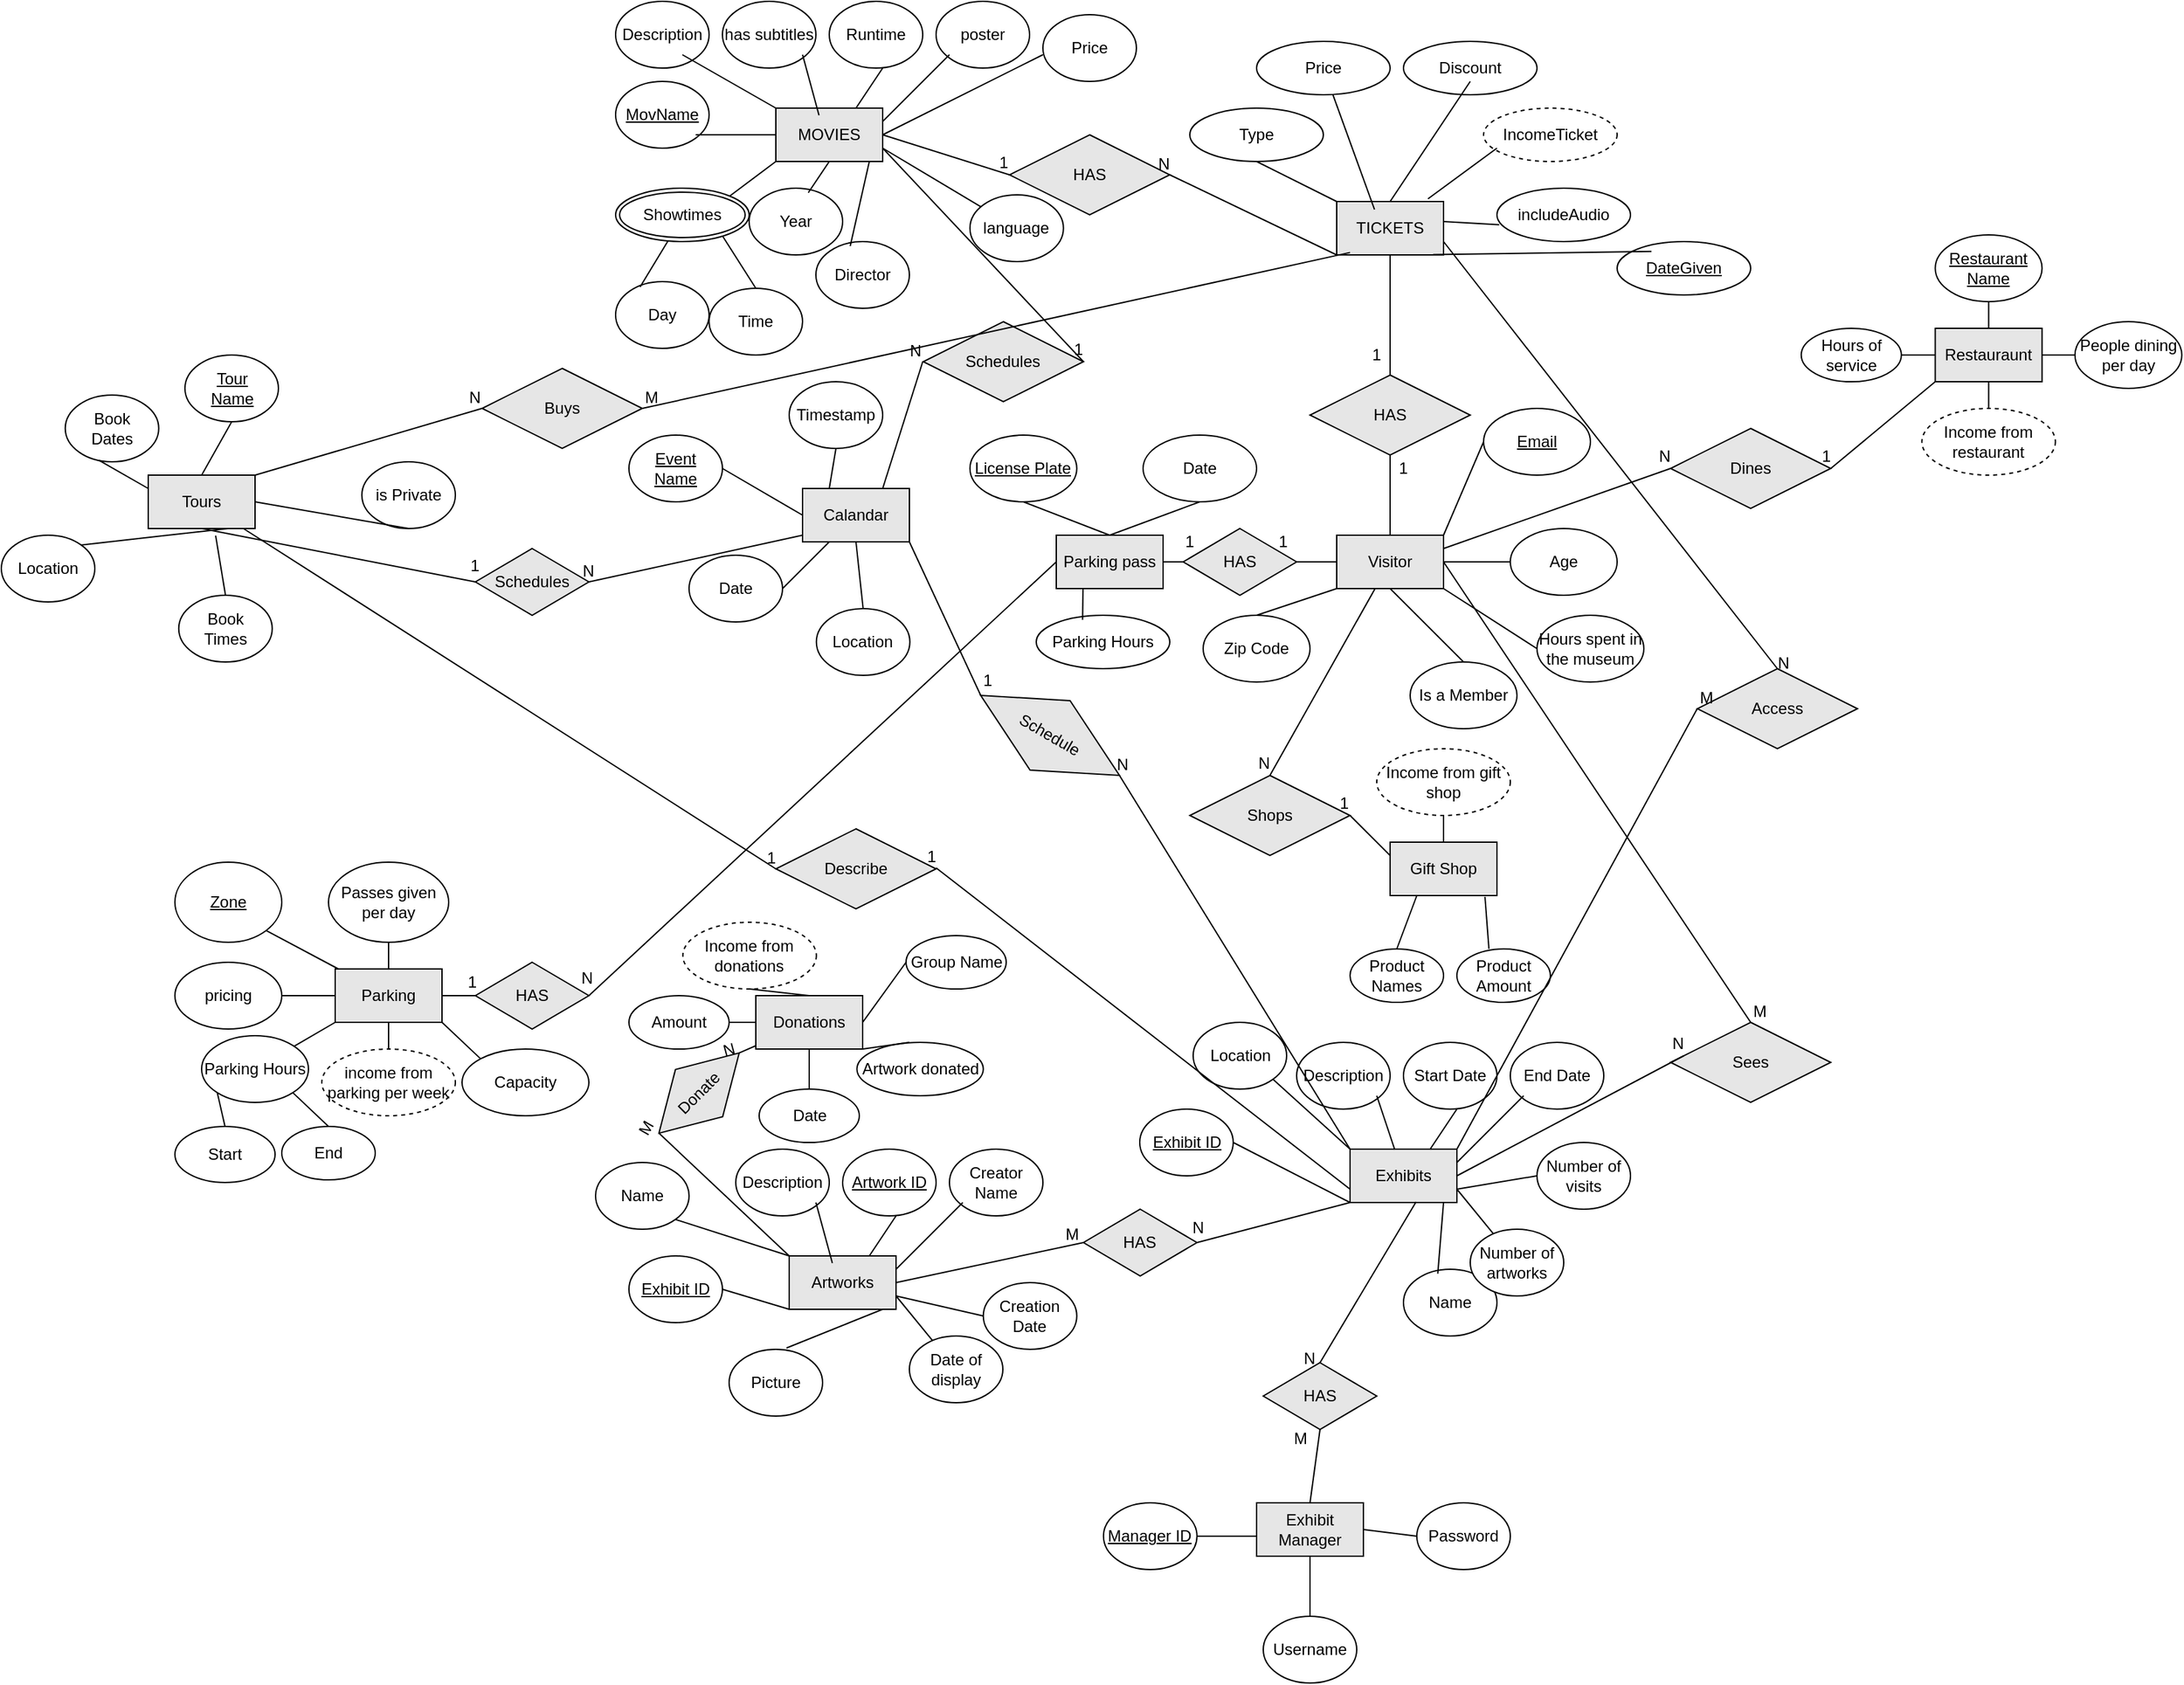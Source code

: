 <mxfile version="20.8.20" type="github">
  <diagram id="hE65RoLKXRJ-H_FZ36-S" name="Page-1">
    <mxGraphModel dx="1597" dy="470" grid="1" gridSize="10" guides="1" tooltips="1" connect="1" arrows="0" fold="1" page="1" pageScale="1" pageWidth="850" pageHeight="1100" math="0" shadow="0">
      <root>
        <mxCell id="0" />
        <mxCell id="1" parent="0" />
        <mxCell id="snFYg91EjPXi_6oUZBa3-1" value="&lt;span style=&quot;&quot;&gt;MOVIES&lt;/span&gt;" style="rounded=0;whiteSpace=wrap;html=1;labelBackgroundColor=none;fillColor=#E6E6E6;strokeColor=default;align=center;fontColor=default;" parent="1" vertex="1">
          <mxGeometry x="120" y="80" width="80" height="40" as="geometry" />
        </mxCell>
        <mxCell id="B4HkfwiJIqSksFedpEig-2" value="Price" style="ellipse;whiteSpace=wrap;html=1;labelBackgroundColor=none;strokeColor=default;fontColor=default;fillColor=#FFFFFF;" parent="1" vertex="1">
          <mxGeometry x="320" y="10" width="70" height="50" as="geometry" />
        </mxCell>
        <mxCell id="B4HkfwiJIqSksFedpEig-3" value="&lt;u&gt;MovName&lt;/u&gt;" style="ellipse;whiteSpace=wrap;html=1;labelBackgroundColor=none;strokeColor=default;fontColor=default;fillColor=#FFFFFF;" parent="1" vertex="1">
          <mxGeometry y="60" width="70" height="50" as="geometry" />
        </mxCell>
        <mxCell id="B4HkfwiJIqSksFedpEig-4" value="Director" style="ellipse;whiteSpace=wrap;html=1;labelBackgroundColor=none;strokeColor=default;fontColor=default;fillColor=#FFFFFF;" parent="1" vertex="1">
          <mxGeometry x="150" y="180" width="70" height="50" as="geometry" />
        </mxCell>
        <mxCell id="B4HkfwiJIqSksFedpEig-5" value="Description" style="ellipse;whiteSpace=wrap;html=1;labelBackgroundColor=none;strokeColor=default;fontColor=default;fillColor=#FFFFFF;" parent="1" vertex="1">
          <mxGeometry width="70" height="50" as="geometry" />
        </mxCell>
        <mxCell id="B4HkfwiJIqSksFedpEig-6" value="Runtime" style="ellipse;whiteSpace=wrap;html=1;labelBackgroundColor=none;strokeColor=default;fontColor=default;fillColor=#FFFFFF;" parent="1" vertex="1">
          <mxGeometry x="160" width="70" height="50" as="geometry" />
        </mxCell>
        <mxCell id="B4HkfwiJIqSksFedpEig-7" value="Year" style="ellipse;whiteSpace=wrap;html=1;labelBackgroundColor=none;strokeColor=default;fontColor=default;fillColor=#FFFFFF;" parent="1" vertex="1">
          <mxGeometry x="100" y="140" width="70" height="50" as="geometry" />
        </mxCell>
        <mxCell id="B4HkfwiJIqSksFedpEig-8" value="language" style="ellipse;whiteSpace=wrap;html=1;labelBackgroundColor=none;strokeColor=default;fontColor=default;fillColor=#FFFFFF;" parent="1" vertex="1">
          <mxGeometry x="265.36" y="145" width="70" height="50" as="geometry" />
        </mxCell>
        <mxCell id="B4HkfwiJIqSksFedpEig-9" value="has subtitles" style="ellipse;whiteSpace=wrap;html=1;labelBackgroundColor=none;strokeColor=default;fontColor=default;fillColor=#FFFFFF;" parent="1" vertex="1">
          <mxGeometry x="80" width="70" height="50" as="geometry" />
        </mxCell>
        <mxCell id="B4HkfwiJIqSksFedpEig-10" value="poster" style="ellipse;whiteSpace=wrap;html=1;labelBackgroundColor=none;strokeColor=default;fontColor=default;fillColor=#FFFFFF;" parent="1" vertex="1">
          <mxGeometry x="240" width="70" height="50" as="geometry" />
        </mxCell>
        <mxCell id="B4HkfwiJIqSksFedpEig-11" value="Day" style="ellipse;whiteSpace=wrap;html=1;labelBackgroundColor=none;strokeColor=default;fontColor=default;fillColor=#FFFFFF;" parent="1" vertex="1">
          <mxGeometry y="210" width="70" height="50" as="geometry" />
        </mxCell>
        <mxCell id="B4HkfwiJIqSksFedpEig-12" value="Time" style="ellipse;whiteSpace=wrap;html=1;labelBackgroundColor=none;strokeColor=default;fontColor=default;fillColor=#FFFFFF;" parent="1" vertex="1">
          <mxGeometry x="70" y="215" width="70" height="50" as="geometry" />
        </mxCell>
        <mxCell id="B4HkfwiJIqSksFedpEig-14" value="" style="endArrow=none;html=1;rounded=0;fontColor=default;exitX=0;exitY=0;exitDx=0;exitDy=0;" parent="1" source="snFYg91EjPXi_6oUZBa3-1" edge="1">
          <mxGeometry width="50" height="50" relative="1" as="geometry">
            <mxPoint y="90" as="sourcePoint" />
            <mxPoint x="50" y="40" as="targetPoint" />
          </mxGeometry>
        </mxCell>
        <mxCell id="B4HkfwiJIqSksFedpEig-16" value="" style="endArrow=none;html=1;rounded=0;fontColor=default;exitX=0.404;exitY=0.133;exitDx=0;exitDy=0;exitPerimeter=0;" parent="1" source="snFYg91EjPXi_6oUZBa3-1" edge="1">
          <mxGeometry width="50" height="50" relative="1" as="geometry">
            <mxPoint x="90" y="80" as="sourcePoint" />
            <mxPoint x="140" y="40" as="targetPoint" />
          </mxGeometry>
        </mxCell>
        <mxCell id="B4HkfwiJIqSksFedpEig-17" value="" style="endArrow=none;html=1;rounded=0;fontColor=default;exitX=0.75;exitY=0;exitDx=0;exitDy=0;" parent="1" source="snFYg91EjPXi_6oUZBa3-1" edge="1">
          <mxGeometry width="50" height="50" relative="1" as="geometry">
            <mxPoint x="150" y="90" as="sourcePoint" />
            <mxPoint x="200" y="50" as="targetPoint" />
          </mxGeometry>
        </mxCell>
        <mxCell id="B4HkfwiJIqSksFedpEig-18" value="" style="endArrow=none;html=1;rounded=0;fontColor=default;" parent="1" edge="1">
          <mxGeometry width="50" height="50" relative="1" as="geometry">
            <mxPoint x="200" y="90" as="sourcePoint" />
            <mxPoint x="250" y="40" as="targetPoint" />
          </mxGeometry>
        </mxCell>
        <mxCell id="B4HkfwiJIqSksFedpEig-19" value="" style="endArrow=none;html=1;rounded=0;fontColor=default;exitX=1;exitY=0.5;exitDx=0;exitDy=0;" parent="1" source="snFYg91EjPXi_6oUZBa3-1" edge="1">
          <mxGeometry width="50" height="50" relative="1" as="geometry">
            <mxPoint x="270" y="90" as="sourcePoint" />
            <mxPoint x="320" y="40" as="targetPoint" />
          </mxGeometry>
        </mxCell>
        <mxCell id="B4HkfwiJIqSksFedpEig-20" value="" style="endArrow=none;html=1;rounded=0;fontColor=default;entryX=0;entryY=0.5;entryDx=0;entryDy=0;" parent="1" target="snFYg91EjPXi_6oUZBa3-1" edge="1">
          <mxGeometry width="50" height="50" relative="1" as="geometry">
            <mxPoint x="60" y="100" as="sourcePoint" />
            <mxPoint x="100" y="40" as="targetPoint" />
          </mxGeometry>
        </mxCell>
        <mxCell id="B4HkfwiJIqSksFedpEig-21" value="" style="endArrow=none;html=1;rounded=0;fontColor=default;entryX=0;entryY=1;entryDx=0;entryDy=0;" parent="1" target="snFYg91EjPXi_6oUZBa3-1" edge="1">
          <mxGeometry width="50" height="50" relative="1" as="geometry">
            <mxPoint x="80" y="150" as="sourcePoint" />
            <mxPoint x="130" y="100" as="targetPoint" />
          </mxGeometry>
        </mxCell>
        <mxCell id="B4HkfwiJIqSksFedpEig-23" value="" style="endArrow=none;html=1;rounded=0;fontColor=default;exitX=0.262;exitY=0.08;exitDx=0;exitDy=0;exitPerimeter=0;" parent="1" source="B4HkfwiJIqSksFedpEig-11" edge="1">
          <mxGeometry width="50" height="50" relative="1" as="geometry">
            <mxPoint x="30" y="220" as="sourcePoint" />
            <mxPoint x="45" y="170" as="targetPoint" />
          </mxGeometry>
        </mxCell>
        <mxCell id="B4HkfwiJIqSksFedpEig-24" value="" style="endArrow=none;html=1;rounded=0;fontColor=default;exitX=0.5;exitY=0;exitDx=0;exitDy=0;" parent="1" source="B4HkfwiJIqSksFedpEig-12" edge="1">
          <mxGeometry width="50" height="50" relative="1" as="geometry">
            <mxPoint x="20" y="210" as="sourcePoint" />
            <mxPoint x="70" y="160" as="targetPoint" />
          </mxGeometry>
        </mxCell>
        <mxCell id="B4HkfwiJIqSksFedpEig-25" value="" style="endArrow=none;html=1;rounded=0;fontColor=default;exitX=0.633;exitY=0.067;exitDx=0;exitDy=0;exitPerimeter=0;entryX=0.5;entryY=1;entryDx=0;entryDy=0;" parent="1" source="B4HkfwiJIqSksFedpEig-7" target="snFYg91EjPXi_6oUZBa3-1" edge="1">
          <mxGeometry width="50" height="50" relative="1" as="geometry">
            <mxPoint x="120" y="160" as="sourcePoint" />
            <mxPoint x="160" y="130" as="targetPoint" />
          </mxGeometry>
        </mxCell>
        <mxCell id="B4HkfwiJIqSksFedpEig-26" value="" style="endArrow=none;html=1;rounded=0;fontColor=default;exitX=0.367;exitY=0.067;exitDx=0;exitDy=0;exitPerimeter=0;" parent="1" source="B4HkfwiJIqSksFedpEig-4" edge="1">
          <mxGeometry width="50" height="50" relative="1" as="geometry">
            <mxPoint x="140" y="170" as="sourcePoint" />
            <mxPoint x="190" y="120" as="targetPoint" />
          </mxGeometry>
        </mxCell>
        <mxCell id="B4HkfwiJIqSksFedpEig-27" value="" style="endArrow=none;html=1;rounded=0;fontColor=default;" parent="1" source="B4HkfwiJIqSksFedpEig-8" edge="1">
          <mxGeometry width="50" height="50" relative="1" as="geometry">
            <mxPoint x="150" y="160" as="sourcePoint" />
            <mxPoint x="200" y="110" as="targetPoint" />
          </mxGeometry>
        </mxCell>
        <mxCell id="B4HkfwiJIqSksFedpEig-28" value="&lt;div&gt;TICKETS&lt;/div&gt;" style="rounded=0;whiteSpace=wrap;html=1;labelBackgroundColor=none;fillColor=#E6E6E6;strokeColor=default;align=center;fontColor=default;" parent="1" vertex="1">
          <mxGeometry x="540" y="150" width="80" height="40" as="geometry" />
        </mxCell>
        <mxCell id="B4HkfwiJIqSksFedpEig-41" value="includeAudio" style="ellipse;whiteSpace=wrap;html=1;align=center;labelBackgroundColor=none;strokeColor=default;fontColor=default;fillColor=#FFFFFF;" parent="1" vertex="1">
          <mxGeometry x="660" y="140" width="100" height="40" as="geometry" />
        </mxCell>
        <mxCell id="B4HkfwiJIqSksFedpEig-43" value="Discount" style="ellipse;whiteSpace=wrap;html=1;align=center;labelBackgroundColor=none;strokeColor=default;fontColor=default;fillColor=#FFFFFF;" parent="1" vertex="1">
          <mxGeometry x="590" y="30" width="100" height="40" as="geometry" />
        </mxCell>
        <mxCell id="B4HkfwiJIqSksFedpEig-44" value="Price" style="ellipse;whiteSpace=wrap;html=1;align=center;labelBackgroundColor=none;strokeColor=default;fontColor=default;fillColor=#FFFFFF;" parent="1" vertex="1">
          <mxGeometry x="480" y="30" width="100" height="40" as="geometry" />
        </mxCell>
        <mxCell id="B4HkfwiJIqSksFedpEig-45" value="Type" style="ellipse;whiteSpace=wrap;html=1;align=center;labelBackgroundColor=none;strokeColor=default;fontColor=default;fillColor=#FFFFFF;" parent="1" vertex="1">
          <mxGeometry x="430" y="80" width="100" height="40" as="geometry" />
        </mxCell>
        <mxCell id="B4HkfwiJIqSksFedpEig-46" value="DateGiven" style="ellipse;whiteSpace=wrap;html=1;align=center;fontStyle=4;labelBackgroundColor=none;strokeColor=default;fontColor=default;fillColor=#FFFFFF;" parent="1" vertex="1">
          <mxGeometry x="750" y="180" width="100" height="40" as="geometry" />
        </mxCell>
        <mxCell id="B4HkfwiJIqSksFedpEig-47" value="IncomeTicket" style="ellipse;whiteSpace=wrap;html=1;align=center;dashed=1;labelBackgroundColor=none;strokeColor=default;fontColor=default;fillColor=#FFFFFF;" parent="1" vertex="1">
          <mxGeometry x="650" y="80" width="100" height="40" as="geometry" />
        </mxCell>
        <mxCell id="B4HkfwiJIqSksFedpEig-48" value="" style="endArrow=none;html=1;rounded=0;fontColor=default;entryX=0;entryY=0;entryDx=0;entryDy=0;" parent="1" target="B4HkfwiJIqSksFedpEig-28" edge="1">
          <mxGeometry relative="1" as="geometry">
            <mxPoint x="480" y="120" as="sourcePoint" />
            <mxPoint x="620" y="110" as="targetPoint" />
          </mxGeometry>
        </mxCell>
        <mxCell id="B4HkfwiJIqSksFedpEig-49" value="" style="endArrow=none;html=1;rounded=0;fontColor=default;entryX=0.354;entryY=0.15;entryDx=0;entryDy=0;entryPerimeter=0;" parent="1" source="B4HkfwiJIqSksFedpEig-44" target="B4HkfwiJIqSksFedpEig-28" edge="1">
          <mxGeometry relative="1" as="geometry">
            <mxPoint x="500" y="79" as="sourcePoint" />
            <mxPoint x="660" y="79" as="targetPoint" />
          </mxGeometry>
        </mxCell>
        <mxCell id="B4HkfwiJIqSksFedpEig-50" value="" style="endArrow=none;html=1;rounded=0;fontColor=default;exitX=0.5;exitY=0;exitDx=0;exitDy=0;" parent="1" source="B4HkfwiJIqSksFedpEig-28" edge="1">
          <mxGeometry relative="1" as="geometry">
            <mxPoint x="520" y="110" as="sourcePoint" />
            <mxPoint x="640" y="60" as="targetPoint" />
          </mxGeometry>
        </mxCell>
        <mxCell id="B4HkfwiJIqSksFedpEig-51" value="" style="endArrow=none;html=1;rounded=0;fontColor=default;exitX=0.854;exitY=-0.05;exitDx=0;exitDy=0;exitPerimeter=0;" parent="1" source="B4HkfwiJIqSksFedpEig-28" edge="1">
          <mxGeometry relative="1" as="geometry">
            <mxPoint x="520" y="110" as="sourcePoint" />
            <mxPoint x="660" y="110" as="targetPoint" />
          </mxGeometry>
        </mxCell>
        <mxCell id="B4HkfwiJIqSksFedpEig-52" value="" style="endArrow=none;html=1;rounded=0;fontColor=default;entryX=0.017;entryY=0.683;entryDx=0;entryDy=0;entryPerimeter=0;" parent="1" target="B4HkfwiJIqSksFedpEig-41" edge="1">
          <mxGeometry relative="1" as="geometry">
            <mxPoint x="620" y="165" as="sourcePoint" />
            <mxPoint x="680" y="164.5" as="targetPoint" />
          </mxGeometry>
        </mxCell>
        <mxCell id="B4HkfwiJIqSksFedpEig-53" value="" style="endArrow=none;html=1;rounded=0;fontColor=default;entryX=0.257;entryY=0.183;entryDx=0;entryDy=0;entryPerimeter=0;exitX=0.903;exitY=0.994;exitDx=0;exitDy=0;exitPerimeter=0;" parent="1" source="B4HkfwiJIqSksFedpEig-28" target="B4HkfwiJIqSksFedpEig-46" edge="1">
          <mxGeometry relative="1" as="geometry">
            <mxPoint x="560" y="190" as="sourcePoint" />
            <mxPoint x="720" y="189" as="targetPoint" />
            <Array as="points" />
          </mxGeometry>
        </mxCell>
        <mxCell id="B4HkfwiJIqSksFedpEig-54" value="HAS" style="shape=rhombus;perimeter=rhombusPerimeter;whiteSpace=wrap;html=1;align=center;labelBackgroundColor=none;strokeColor=default;fontColor=default;fillColor=#E6E6E6;" parent="1" vertex="1">
          <mxGeometry x="295" y="100" width="120" height="60" as="geometry" />
        </mxCell>
        <mxCell id="B4HkfwiJIqSksFedpEig-55" value="" style="endArrow=none;html=1;rounded=0;fontColor=default;entryX=0;entryY=0.5;entryDx=0;entryDy=0;" parent="1" target="B4HkfwiJIqSksFedpEig-54" edge="1">
          <mxGeometry relative="1" as="geometry">
            <mxPoint x="200" y="100" as="sourcePoint" />
            <mxPoint x="360" y="100" as="targetPoint" />
          </mxGeometry>
        </mxCell>
        <mxCell id="B4HkfwiJIqSksFedpEig-56" value="1" style="resizable=0;html=1;align=right;verticalAlign=bottom;labelBackgroundColor=none;strokeColor=default;fontColor=default;fillColor=#E6E6E6;" parent="B4HkfwiJIqSksFedpEig-55" connectable="0" vertex="1">
          <mxGeometry x="1" relative="1" as="geometry" />
        </mxCell>
        <mxCell id="B4HkfwiJIqSksFedpEig-57" value="" style="endArrow=none;html=1;rounded=0;fontColor=default;exitX=0;exitY=1;exitDx=0;exitDy=0;" parent="1" source="B4HkfwiJIqSksFedpEig-28" edge="1">
          <mxGeometry relative="1" as="geometry">
            <mxPoint x="495" y="140" as="sourcePoint" />
            <mxPoint x="415" y="130" as="targetPoint" />
          </mxGeometry>
        </mxCell>
        <mxCell id="B4HkfwiJIqSksFedpEig-58" value="N" style="resizable=0;html=1;align=right;verticalAlign=bottom;labelBackgroundColor=none;strokeColor=default;fontColor=default;fillColor=#E6E6E6;" parent="B4HkfwiJIqSksFedpEig-57" connectable="0" vertex="1">
          <mxGeometry x="1" relative="1" as="geometry" />
        </mxCell>
        <mxCell id="ZLmWBADTlYXgiT_7GT_r-1" value="Parking" style="rounded=0;whiteSpace=wrap;html=1;labelBackgroundColor=none;fillColor=#E6E6E6;strokeColor=default;align=center;fontColor=default;" parent="1" vertex="1">
          <mxGeometry x="-210" y="725" width="80" height="40" as="geometry" />
        </mxCell>
        <mxCell id="ZLmWBADTlYXgiT_7GT_r-2" value="Zone" style="ellipse;whiteSpace=wrap;html=1;fontStyle=4" parent="1" vertex="1">
          <mxGeometry x="-330" y="645" width="80" height="60" as="geometry" />
        </mxCell>
        <mxCell id="ZLmWBADTlYXgiT_7GT_r-3" value="pricing" style="ellipse;whiteSpace=wrap;html=1;" parent="1" vertex="1">
          <mxGeometry x="-330" y="720" width="80" height="50" as="geometry" />
        </mxCell>
        <mxCell id="ZLmWBADTlYXgiT_7GT_r-4" value="Parking Hours" style="ellipse;whiteSpace=wrap;html=1;" parent="1" vertex="1">
          <mxGeometry x="-310" y="775" width="80" height="50" as="geometry" />
        </mxCell>
        <mxCell id="ZLmWBADTlYXgiT_7GT_r-5" value="Passes given per day" style="ellipse;whiteSpace=wrap;html=1;" parent="1" vertex="1">
          <mxGeometry x="-215" y="645" width="90" height="60" as="geometry" />
        </mxCell>
        <mxCell id="ZLmWBADTlYXgiT_7GT_r-6" value="income from parking per week" style="ellipse;whiteSpace=wrap;html=1;dashed=1;" parent="1" vertex="1">
          <mxGeometry x="-220" y="785" width="100" height="50" as="geometry" />
        </mxCell>
        <mxCell id="ZLmWBADTlYXgiT_7GT_r-7" value="" style="endArrow=none;html=1;rounded=0;exitX=1;exitY=1;exitDx=0;exitDy=0;" parent="1" source="ZLmWBADTlYXgiT_7GT_r-2" target="ZLmWBADTlYXgiT_7GT_r-1" edge="1">
          <mxGeometry width="50" height="50" relative="1" as="geometry">
            <mxPoint x="-180" y="715" as="sourcePoint" />
            <mxPoint x="-130" y="665" as="targetPoint" />
          </mxGeometry>
        </mxCell>
        <mxCell id="ZLmWBADTlYXgiT_7GT_r-8" value="" style="endArrow=none;html=1;rounded=0;exitX=0.5;exitY=0;exitDx=0;exitDy=0;entryX=0.5;entryY=1;entryDx=0;entryDy=0;" parent="1" source="ZLmWBADTlYXgiT_7GT_r-1" target="ZLmWBADTlYXgiT_7GT_r-5" edge="1">
          <mxGeometry width="50" height="50" relative="1" as="geometry">
            <mxPoint x="-180" y="715" as="sourcePoint" />
            <mxPoint x="-130" y="665" as="targetPoint" />
          </mxGeometry>
        </mxCell>
        <mxCell id="ZLmWBADTlYXgiT_7GT_r-9" value="" style="endArrow=none;html=1;rounded=0;exitX=1;exitY=0.5;exitDx=0;exitDy=0;entryX=0;entryY=0.5;entryDx=0;entryDy=0;" parent="1" source="ZLmWBADTlYXgiT_7GT_r-3" target="ZLmWBADTlYXgiT_7GT_r-1" edge="1">
          <mxGeometry width="50" height="50" relative="1" as="geometry">
            <mxPoint x="-250" y="775" as="sourcePoint" />
            <mxPoint x="-200" y="725" as="targetPoint" />
          </mxGeometry>
        </mxCell>
        <mxCell id="ZLmWBADTlYXgiT_7GT_r-11" value="" style="endArrow=none;html=1;curved=1;entryX=0;entryY=1;entryDx=0;entryDy=0;" parent="1" source="ZLmWBADTlYXgiT_7GT_r-4" target="ZLmWBADTlYXgiT_7GT_r-1" edge="1">
          <mxGeometry width="50" height="50" relative="1" as="geometry">
            <mxPoint x="-180" y="715" as="sourcePoint" />
            <mxPoint x="-130" y="665" as="targetPoint" />
          </mxGeometry>
        </mxCell>
        <mxCell id="ZLmWBADTlYXgiT_7GT_r-12" value="" style="endArrow=none;html=1;curved=1;exitX=0.5;exitY=0;exitDx=0;exitDy=0;entryX=0.5;entryY=1;entryDx=0;entryDy=0;" parent="1" source="ZLmWBADTlYXgiT_7GT_r-6" target="ZLmWBADTlYXgiT_7GT_r-1" edge="1">
          <mxGeometry width="50" height="50" relative="1" as="geometry">
            <mxPoint x="-180" y="715" as="sourcePoint" />
            <mxPoint x="-130" y="665" as="targetPoint" />
          </mxGeometry>
        </mxCell>
        <mxCell id="ZLmWBADTlYXgiT_7GT_r-13" value="Visitor" style="rounded=0;whiteSpace=wrap;html=1;labelBackgroundColor=none;fillColor=#E6E6E6;strokeColor=default;align=center;fontColor=default;" parent="1" vertex="1">
          <mxGeometry x="540" y="400" width="80" height="40" as="geometry" />
        </mxCell>
        <mxCell id="ZLmWBADTlYXgiT_7GT_r-14" value="Email" style="ellipse;whiteSpace=wrap;html=1;fontStyle=4" parent="1" vertex="1">
          <mxGeometry x="650" y="305" width="80" height="50" as="geometry" />
        </mxCell>
        <mxCell id="ZLmWBADTlYXgiT_7GT_r-15" value="Age" style="ellipse;whiteSpace=wrap;html=1;" parent="1" vertex="1">
          <mxGeometry x="670" y="395" width="80" height="50" as="geometry" />
        </mxCell>
        <mxCell id="ZLmWBADTlYXgiT_7GT_r-16" value="" style="endArrow=none;html=1;curved=1;exitX=1;exitY=0;exitDx=0;exitDy=0;entryX=0;entryY=0.5;entryDx=0;entryDy=0;" parent="1" source="ZLmWBADTlYXgiT_7GT_r-13" target="ZLmWBADTlYXgiT_7GT_r-14" edge="1">
          <mxGeometry width="50" height="50" relative="1" as="geometry">
            <mxPoint x="600" y="400" as="sourcePoint" />
            <mxPoint x="650" y="350" as="targetPoint" />
          </mxGeometry>
        </mxCell>
        <mxCell id="ZLmWBADTlYXgiT_7GT_r-17" value="" style="endArrow=none;html=1;curved=1;exitX=1;exitY=0.5;exitDx=0;exitDy=0;entryX=0;entryY=0.5;entryDx=0;entryDy=0;" parent="1" source="ZLmWBADTlYXgiT_7GT_r-13" target="ZLmWBADTlYXgiT_7GT_r-15" edge="1">
          <mxGeometry width="50" height="50" relative="1" as="geometry">
            <mxPoint x="600" y="400" as="sourcePoint" />
            <mxPoint x="650" y="350" as="targetPoint" />
          </mxGeometry>
        </mxCell>
        <mxCell id="ZLmWBADTlYXgiT_7GT_r-18" value="Hours spent in the museum" style="ellipse;whiteSpace=wrap;html=1;" parent="1" vertex="1">
          <mxGeometry x="690" y="460" width="80" height="50" as="geometry" />
        </mxCell>
        <mxCell id="ZLmWBADTlYXgiT_7GT_r-19" value="" style="endArrow=none;html=1;curved=1;exitX=1;exitY=1;exitDx=0;exitDy=0;entryX=0;entryY=0.5;entryDx=0;entryDy=0;rounded=0;" parent="1" source="ZLmWBADTlYXgiT_7GT_r-13" target="ZLmWBADTlYXgiT_7GT_r-18" edge="1">
          <mxGeometry width="50" height="50" relative="1" as="geometry">
            <mxPoint x="600" y="400" as="sourcePoint" />
            <mxPoint x="650" y="350" as="targetPoint" />
          </mxGeometry>
        </mxCell>
        <mxCell id="ZLmWBADTlYXgiT_7GT_r-21" value="HAS" style="shape=rhombus;perimeter=rhombusPerimeter;whiteSpace=wrap;html=1;align=center;labelBackgroundColor=none;strokeColor=default;fontColor=default;fillColor=#E6E6E6;" parent="1" vertex="1">
          <mxGeometry x="520" y="280" width="120" height="60" as="geometry" />
        </mxCell>
        <mxCell id="ZLmWBADTlYXgiT_7GT_r-23" value="" style="endArrow=none;html=1;curved=1;exitX=0.5;exitY=0;exitDx=0;exitDy=0;entryX=0.5;entryY=1;entryDx=0;entryDy=0;" parent="1" source="ZLmWBADTlYXgiT_7GT_r-21" target="B4HkfwiJIqSksFedpEig-28" edge="1">
          <mxGeometry width="50" height="50" relative="1" as="geometry">
            <mxPoint x="590" y="430" as="sourcePoint" />
            <mxPoint x="530" y="220" as="targetPoint" />
          </mxGeometry>
        </mxCell>
        <mxCell id="ZLmWBADTlYXgiT_7GT_r-24" value="" style="endArrow=none;html=1;curved=1;entryX=0.5;entryY=1;entryDx=0;entryDy=0;exitX=0.5;exitY=0;exitDx=0;exitDy=0;" parent="1" source="ZLmWBADTlYXgiT_7GT_r-13" target="ZLmWBADTlYXgiT_7GT_r-21" edge="1">
          <mxGeometry width="50" height="50" relative="1" as="geometry">
            <mxPoint x="580" y="390" as="sourcePoint" />
            <mxPoint x="650" y="350" as="targetPoint" />
          </mxGeometry>
        </mxCell>
        <mxCell id="ZLmWBADTlYXgiT_7GT_r-25" value="1" style="text;html=1;strokeColor=none;fillColor=none;align=center;verticalAlign=middle;whiteSpace=wrap;rounded=0;" parent="1" vertex="1">
          <mxGeometry x="560" y="335" width="60" height="30" as="geometry" />
        </mxCell>
        <mxCell id="ZLmWBADTlYXgiT_7GT_r-26" value="1" style="text;html=1;strokeColor=none;fillColor=none;align=center;verticalAlign=middle;whiteSpace=wrap;rounded=0;" parent="1" vertex="1">
          <mxGeometry x="540" y="250" width="60" height="30" as="geometry" />
        </mxCell>
        <mxCell id="ZLmWBADTlYXgiT_7GT_r-27" value="&lt;div&gt;Is a Member&lt;/div&gt;" style="ellipse;whiteSpace=wrap;html=1;" parent="1" vertex="1">
          <mxGeometry x="595" y="495" width="80" height="50" as="geometry" />
        </mxCell>
        <mxCell id="ZLmWBADTlYXgiT_7GT_r-28" value="" style="endArrow=none;html=1;curved=1;exitX=0.5;exitY=0;exitDx=0;exitDy=0;entryX=0.5;entryY=1;entryDx=0;entryDy=0;" parent="1" source="ZLmWBADTlYXgiT_7GT_r-27" target="ZLmWBADTlYXgiT_7GT_r-13" edge="1">
          <mxGeometry width="50" height="50" relative="1" as="geometry">
            <mxPoint x="400" y="400" as="sourcePoint" />
            <mxPoint x="450" y="350" as="targetPoint" />
          </mxGeometry>
        </mxCell>
        <mxCell id="ZLmWBADTlYXgiT_7GT_r-29" value="&lt;div&gt;Zip Code&lt;/div&gt;" style="ellipse;whiteSpace=wrap;html=1;" parent="1" vertex="1">
          <mxGeometry x="440" y="460" width="80" height="50" as="geometry" />
        </mxCell>
        <mxCell id="ZLmWBADTlYXgiT_7GT_r-30" value="" style="endArrow=none;html=1;curved=1;exitX=0.5;exitY=0;exitDx=0;exitDy=0;entryX=0;entryY=1;entryDx=0;entryDy=0;" parent="1" source="ZLmWBADTlYXgiT_7GT_r-29" target="ZLmWBADTlYXgiT_7GT_r-13" edge="1">
          <mxGeometry width="50" height="50" relative="1" as="geometry">
            <mxPoint x="380" y="400" as="sourcePoint" />
            <mxPoint x="430" y="350" as="targetPoint" />
          </mxGeometry>
        </mxCell>
        <mxCell id="DcB4AucVIIoKUe7GozCo-1" value="Showtimes" style="ellipse;shape=doubleEllipse;margin=3;whiteSpace=wrap;html=1;align=center;" parent="1" vertex="1">
          <mxGeometry y="140" width="100" height="40" as="geometry" />
        </mxCell>
        <mxCell id="3wOYteCgXOwk_A6TP4Yo-1" value="Capacity" style="ellipse;whiteSpace=wrap;html=1;" parent="1" vertex="1">
          <mxGeometry x="-115" y="785" width="95" height="50" as="geometry" />
        </mxCell>
        <mxCell id="3wOYteCgXOwk_A6TP4Yo-2" value="&lt;div&gt;Parking pass&lt;/div&gt;" style="rounded=0;whiteSpace=wrap;html=1;labelBackgroundColor=none;fillColor=#E6E6E6;strokeColor=default;align=center;fontColor=default;" parent="1" vertex="1">
          <mxGeometry x="330" y="400" width="80" height="40" as="geometry" />
        </mxCell>
        <mxCell id="3wOYteCgXOwk_A6TP4Yo-3" value="" style="endArrow=none;html=1;rounded=0;exitX=1;exitY=0.5;exitDx=0;exitDy=0;" parent="1" source="ZLmWBADTlYXgiT_7GT_r-1" edge="1">
          <mxGeometry width="50" height="50" relative="1" as="geometry">
            <mxPoint x="130" y="755" as="sourcePoint" />
            <mxPoint x="-90" y="745" as="targetPoint" />
          </mxGeometry>
        </mxCell>
        <mxCell id="3wOYteCgXOwk_A6TP4Yo-4" value="HAS" style="shape=rhombus;perimeter=rhombusPerimeter;whiteSpace=wrap;html=1;align=center;labelBackgroundColor=none;strokeColor=default;fontColor=default;fillColor=#E6E6E6;" parent="1" vertex="1">
          <mxGeometry x="-105" y="720" width="85" height="50" as="geometry" />
        </mxCell>
        <mxCell id="3wOYteCgXOwk_A6TP4Yo-5" value="" style="endArrow=none;html=1;rounded=0;exitX=1;exitY=0.5;exitDx=0;exitDy=0;entryX=0;entryY=0.5;entryDx=0;entryDy=0;" parent="1" source="3wOYteCgXOwk_A6TP4Yo-4" target="3wOYteCgXOwk_A6TP4Yo-2" edge="1">
          <mxGeometry width="50" height="50" relative="1" as="geometry">
            <mxPoint x="460" y="430" as="sourcePoint" />
            <mxPoint x="510" y="380" as="targetPoint" />
          </mxGeometry>
        </mxCell>
        <mxCell id="3wOYteCgXOwk_A6TP4Yo-6" value="N" style="resizable=0;html=1;align=right;verticalAlign=bottom;labelBackgroundColor=none;strokeColor=default;fontColor=default;fillColor=#E6E6E6;" parent="1" connectable="0" vertex="1">
          <mxGeometry x="94.998" y="465.0" as="geometry">
            <mxPoint x="-111" y="275" as="offset" />
          </mxGeometry>
        </mxCell>
        <mxCell id="3wOYteCgXOwk_A6TP4Yo-7" value="1" style="resizable=0;html=1;align=right;verticalAlign=bottom;labelBackgroundColor=none;strokeColor=default;fontColor=default;fillColor=#E6E6E6;" parent="1" connectable="0" vertex="1">
          <mxGeometry x="79.998" y="355.003" as="geometry">
            <mxPoint x="-181" y="76" as="offset" />
          </mxGeometry>
        </mxCell>
        <mxCell id="3wOYteCgXOwk_A6TP4Yo-8" value="HAS" style="shape=rhombus;perimeter=rhombusPerimeter;whiteSpace=wrap;html=1;align=center;labelBackgroundColor=none;strokeColor=default;fontColor=default;fillColor=#E6E6E6;" parent="1" vertex="1">
          <mxGeometry x="425" y="395" width="85" height="50" as="geometry" />
        </mxCell>
        <mxCell id="3wOYteCgXOwk_A6TP4Yo-9" value="" style="endArrow=none;html=1;rounded=0;exitX=1;exitY=0.5;exitDx=0;exitDy=0;entryX=0;entryY=0.5;entryDx=0;entryDy=0;" parent="1" source="3wOYteCgXOwk_A6TP4Yo-2" target="3wOYteCgXOwk_A6TP4Yo-8" edge="1">
          <mxGeometry width="50" height="50" relative="1" as="geometry">
            <mxPoint x="460" y="430" as="sourcePoint" />
            <mxPoint x="510" y="380" as="targetPoint" />
          </mxGeometry>
        </mxCell>
        <mxCell id="3wOYteCgXOwk_A6TP4Yo-10" value="" style="endArrow=none;html=1;rounded=0;exitX=1;exitY=0.5;exitDx=0;exitDy=0;entryX=0;entryY=0.5;entryDx=0;entryDy=0;" parent="1" source="3wOYteCgXOwk_A6TP4Yo-8" target="ZLmWBADTlYXgiT_7GT_r-13" edge="1">
          <mxGeometry width="50" height="50" relative="1" as="geometry">
            <mxPoint x="460" y="430" as="sourcePoint" />
            <mxPoint x="510" y="380" as="targetPoint" />
          </mxGeometry>
        </mxCell>
        <mxCell id="3wOYteCgXOwk_A6TP4Yo-11" value="" style="endArrow=none;html=1;rounded=0;exitX=1;exitY=1;exitDx=0;exitDy=0;entryX=0;entryY=0;entryDx=0;entryDy=0;" parent="1" source="ZLmWBADTlYXgiT_7GT_r-1" target="3wOYteCgXOwk_A6TP4Yo-1" edge="1">
          <mxGeometry width="50" height="50" relative="1" as="geometry">
            <mxPoint x="130" y="755" as="sourcePoint" />
            <mxPoint x="180" y="705" as="targetPoint" />
          </mxGeometry>
        </mxCell>
        <mxCell id="3wOYteCgXOwk_A6TP4Yo-13" value="1" style="text;html=1;strokeColor=none;fillColor=none;align=center;verticalAlign=middle;whiteSpace=wrap;rounded=0;" parent="1" vertex="1">
          <mxGeometry x="470" y="390" width="60" height="30" as="geometry" />
        </mxCell>
        <mxCell id="3wOYteCgXOwk_A6TP4Yo-14" value="1" style="text;html=1;strokeColor=none;fillColor=none;align=center;verticalAlign=middle;whiteSpace=wrap;rounded=0;" parent="1" vertex="1">
          <mxGeometry x="400" y="390" width="60" height="30" as="geometry" />
        </mxCell>
        <mxCell id="3wOYteCgXOwk_A6TP4Yo-15" value="License Plate" style="ellipse;whiteSpace=wrap;html=1;fontStyle=4" parent="1" vertex="1">
          <mxGeometry x="265.36" y="325" width="80" height="50" as="geometry" />
        </mxCell>
        <mxCell id="3wOYteCgXOwk_A6TP4Yo-16" value="" style="endArrow=none;html=1;rounded=0;exitX=0.5;exitY=1;exitDx=0;exitDy=0;entryX=0.5;entryY=0;entryDx=0;entryDy=0;" parent="1" source="3wOYteCgXOwk_A6TP4Yo-15" target="3wOYteCgXOwk_A6TP4Yo-2" edge="1">
          <mxGeometry width="50" height="50" relative="1" as="geometry">
            <mxPoint x="460" y="430" as="sourcePoint" />
            <mxPoint x="510" y="380" as="targetPoint" />
          </mxGeometry>
        </mxCell>
        <mxCell id="3wOYteCgXOwk_A6TP4Yo-19" value="Date" style="ellipse;whiteSpace=wrap;html=1;" parent="1" vertex="1">
          <mxGeometry x="395" y="325" width="85" height="50" as="geometry" />
        </mxCell>
        <mxCell id="3wOYteCgXOwk_A6TP4Yo-20" value="" style="endArrow=none;html=1;rounded=0;exitX=0.5;exitY=0;exitDx=0;exitDy=0;entryX=0.5;entryY=1;entryDx=0;entryDy=0;" parent="1" source="3wOYteCgXOwk_A6TP4Yo-2" target="3wOYteCgXOwk_A6TP4Yo-19" edge="1">
          <mxGeometry width="50" height="50" relative="1" as="geometry">
            <mxPoint x="460" y="430" as="sourcePoint" />
            <mxPoint x="510" y="380" as="targetPoint" />
          </mxGeometry>
        </mxCell>
        <mxCell id="3wOYteCgXOwk_A6TP4Yo-22" value="Start" style="ellipse;whiteSpace=wrap;html=1;shadow=0;" parent="1" vertex="1">
          <mxGeometry x="-330" y="843" width="75" height="42" as="geometry" />
        </mxCell>
        <mxCell id="3wOYteCgXOwk_A6TP4Yo-23" value="End" style="ellipse;whiteSpace=wrap;html=1;shadow=0;" parent="1" vertex="1">
          <mxGeometry x="-250" y="843" width="70" height="40" as="geometry" />
        </mxCell>
        <mxCell id="3wOYteCgXOwk_A6TP4Yo-24" value="" style="endArrow=none;html=1;rounded=0;exitX=0.5;exitY=0;exitDx=0;exitDy=0;entryX=0;entryY=1;entryDx=0;entryDy=0;" parent="1" source="3wOYteCgXOwk_A6TP4Yo-22" target="ZLmWBADTlYXgiT_7GT_r-4" edge="1">
          <mxGeometry width="50" height="50" relative="1" as="geometry">
            <mxPoint x="320" y="695" as="sourcePoint" />
            <mxPoint x="370" y="645" as="targetPoint" />
          </mxGeometry>
        </mxCell>
        <mxCell id="3wOYteCgXOwk_A6TP4Yo-25" value="" style="endArrow=none;html=1;rounded=0;exitX=0.5;exitY=0;exitDx=0;exitDy=0;entryX=1;entryY=1;entryDx=0;entryDy=0;" parent="1" source="3wOYteCgXOwk_A6TP4Yo-23" target="ZLmWBADTlYXgiT_7GT_r-4" edge="1">
          <mxGeometry width="50" height="50" relative="1" as="geometry">
            <mxPoint x="320" y="695" as="sourcePoint" />
            <mxPoint x="370" y="645" as="targetPoint" />
          </mxGeometry>
        </mxCell>
        <mxCell id="f5n-ao7AEc2aRGX0BkiF-2" value="Gift Shop" style="rounded=0;whiteSpace=wrap;html=1;labelBackgroundColor=none;fillColor=#E6E6E6;strokeColor=default;align=center;fontColor=default;" parent="1" vertex="1">
          <mxGeometry x="580" y="630" width="80" height="40" as="geometry" />
        </mxCell>
        <mxCell id="f5n-ao7AEc2aRGX0BkiF-3" value="Restauraunt" style="rounded=0;whiteSpace=wrap;html=1;labelBackgroundColor=none;fillColor=#E6E6E6;strokeColor=default;align=center;fontColor=default;" parent="1" vertex="1">
          <mxGeometry x="988.22" y="245" width="80" height="40" as="geometry" />
        </mxCell>
        <mxCell id="f5n-ao7AEc2aRGX0BkiF-4" value="Income from restaurant" style="ellipse;whiteSpace=wrap;html=1;dashed=1;" parent="1" vertex="1">
          <mxGeometry x="978.22" y="305" width="100" height="50" as="geometry" />
        </mxCell>
        <mxCell id="f5n-ao7AEc2aRGX0BkiF-5" value="" style="endArrow=none;html=1;rounded=0;entryX=0.5;entryY=1;entryDx=0;entryDy=0;" parent="1" source="f5n-ao7AEc2aRGX0BkiF-4" target="f5n-ao7AEc2aRGX0BkiF-3" edge="1">
          <mxGeometry width="50" height="50" relative="1" as="geometry">
            <mxPoint x="692.86" y="265" as="sourcePoint" />
            <mxPoint x="742.86" y="215" as="targetPoint" />
            <Array as="points" />
          </mxGeometry>
        </mxCell>
        <mxCell id="f5n-ao7AEc2aRGX0BkiF-6" value="Donations" style="rounded=0;whiteSpace=wrap;html=1;labelBackgroundColor=none;fillColor=#E6E6E6;strokeColor=default;align=center;fontColor=default;" parent="1" vertex="1">
          <mxGeometry x="105" y="745" width="80" height="40" as="geometry" />
        </mxCell>
        <mxCell id="f5n-ao7AEc2aRGX0BkiF-7" value="People dining per day" style="ellipse;whiteSpace=wrap;html=1;" parent="1" vertex="1">
          <mxGeometry x="1092.86" y="240" width="80" height="50" as="geometry" />
        </mxCell>
        <mxCell id="f5n-ao7AEc2aRGX0BkiF-9" value="" style="endArrow=none;html=1;rounded=0;entryX=0;entryY=0.5;entryDx=0;entryDy=0;exitX=1;exitY=0.5;exitDx=0;exitDy=0;" parent="1" source="f5n-ao7AEc2aRGX0BkiF-3" target="f5n-ao7AEc2aRGX0BkiF-7" edge="1">
          <mxGeometry width="50" height="50" relative="1" as="geometry">
            <mxPoint x="1032.86" y="245" as="sourcePoint" />
            <mxPoint x="1082.86" y="195" as="targetPoint" />
          </mxGeometry>
        </mxCell>
        <mxCell id="f5n-ao7AEc2aRGX0BkiF-10" value="&lt;u&gt;Restaurant Name&lt;/u&gt;" style="ellipse;whiteSpace=wrap;html=1;" parent="1" vertex="1">
          <mxGeometry x="988.22" y="175" width="80" height="50" as="geometry" />
        </mxCell>
        <mxCell id="f5n-ao7AEc2aRGX0BkiF-11" value="" style="endArrow=none;html=1;rounded=0;entryX=0.5;entryY=1;entryDx=0;entryDy=0;exitX=0.5;exitY=0;exitDx=0;exitDy=0;" parent="1" source="f5n-ao7AEc2aRGX0BkiF-3" target="f5n-ao7AEc2aRGX0BkiF-10" edge="1">
          <mxGeometry width="50" height="50" relative="1" as="geometry">
            <mxPoint x="1002.86" y="65" as="sourcePoint" />
            <mxPoint x="1052.86" y="15" as="targetPoint" />
          </mxGeometry>
        </mxCell>
        <mxCell id="f5n-ao7AEc2aRGX0BkiF-12" value="Hours of service" style="ellipse;whiteSpace=wrap;html=1;" parent="1" vertex="1">
          <mxGeometry x="887.86" y="245" width="75" height="40" as="geometry" />
        </mxCell>
        <mxCell id="f5n-ao7AEc2aRGX0BkiF-13" value="" style="endArrow=none;html=1;rounded=0;entryX=0;entryY=0.5;entryDx=0;entryDy=0;" parent="1" source="f5n-ao7AEc2aRGX0BkiF-12" target="f5n-ao7AEc2aRGX0BkiF-3" edge="1">
          <mxGeometry width="50" height="50" relative="1" as="geometry">
            <mxPoint x="1002.86" y="55" as="sourcePoint" />
            <mxPoint x="1052.86" y="5" as="targetPoint" />
          </mxGeometry>
        </mxCell>
        <mxCell id="f5n-ao7AEc2aRGX0BkiF-14" value="Income from donations" style="ellipse;whiteSpace=wrap;html=1;dashed=1;" parent="1" vertex="1">
          <mxGeometry x="50.36" y="690" width="100" height="50" as="geometry" />
        </mxCell>
        <mxCell id="f5n-ao7AEc2aRGX0BkiF-15" value="Income from gift shop" style="ellipse;whiteSpace=wrap;html=1;dashed=1;" parent="1" vertex="1">
          <mxGeometry x="570" y="560" width="100" height="50" as="geometry" />
        </mxCell>
        <mxCell id="f5n-ao7AEc2aRGX0BkiF-16" value="" style="endArrow=none;html=1;rounded=0;exitX=0.5;exitY=1;exitDx=0;exitDy=0;entryX=0.5;entryY=0;entryDx=0;entryDy=0;" parent="1" source="f5n-ao7AEc2aRGX0BkiF-14" target="f5n-ao7AEc2aRGX0BkiF-6" edge="1">
          <mxGeometry width="50" height="50" relative="1" as="geometry">
            <mxPoint x="375" y="455" as="sourcePoint" />
            <mxPoint x="425" y="405" as="targetPoint" />
          </mxGeometry>
        </mxCell>
        <mxCell id="f5n-ao7AEc2aRGX0BkiF-17" value="" style="endArrow=none;html=1;rounded=0;entryX=0.5;entryY=1;entryDx=0;entryDy=0;exitX=0.5;exitY=0;exitDx=0;exitDy=0;" parent="1" source="f5n-ao7AEc2aRGX0BkiF-2" target="f5n-ao7AEc2aRGX0BkiF-15" edge="1">
          <mxGeometry width="50" height="50" relative="1" as="geometry">
            <mxPoint x="280" y="410" as="sourcePoint" />
            <mxPoint x="330" y="360" as="targetPoint" />
          </mxGeometry>
        </mxCell>
        <mxCell id="f5n-ao7AEc2aRGX0BkiF-18" value="Product Names" style="ellipse;whiteSpace=wrap;html=1;shadow=0;" parent="1" vertex="1">
          <mxGeometry x="550" y="710" width="70" height="40" as="geometry" />
        </mxCell>
        <mxCell id="f5n-ao7AEc2aRGX0BkiF-19" value="Product Amount" style="ellipse;whiteSpace=wrap;html=1;shadow=0;" parent="1" vertex="1">
          <mxGeometry x="630" y="710" width="70" height="40" as="geometry" />
        </mxCell>
        <mxCell id="f5n-ao7AEc2aRGX0BkiF-21" value="Group Name" style="ellipse;whiteSpace=wrap;html=1;" parent="1" vertex="1">
          <mxGeometry x="217.5" y="700" width="75" height="40" as="geometry" />
        </mxCell>
        <mxCell id="f5n-ao7AEc2aRGX0BkiF-22" value="Date" style="ellipse;whiteSpace=wrap;html=1;" parent="1" vertex="1">
          <mxGeometry x="107.5" y="815" width="75" height="40" as="geometry" />
        </mxCell>
        <mxCell id="f5n-ao7AEc2aRGX0BkiF-24" value="Amount" style="ellipse;whiteSpace=wrap;html=1;" parent="1" vertex="1">
          <mxGeometry x="10" y="745" width="75" height="40" as="geometry" />
        </mxCell>
        <mxCell id="f5n-ao7AEc2aRGX0BkiF-25" value="" style="endArrow=none;html=1;rounded=0;exitX=0;exitY=0.5;exitDx=0;exitDy=0;entryX=1;entryY=0.5;entryDx=0;entryDy=0;" parent="1" source="f5n-ao7AEc2aRGX0BkiF-21" target="f5n-ao7AEc2aRGX0BkiF-6" edge="1">
          <mxGeometry width="50" height="50" relative="1" as="geometry">
            <mxPoint x="155" y="730" as="sourcePoint" />
            <mxPoint x="155" y="755" as="targetPoint" />
          </mxGeometry>
        </mxCell>
        <mxCell id="f5n-ao7AEc2aRGX0BkiF-26" value="" style="endArrow=none;html=1;rounded=0;exitX=0.5;exitY=0;exitDx=0;exitDy=0;entryX=0.5;entryY=1;entryDx=0;entryDy=0;" parent="1" source="f5n-ao7AEc2aRGX0BkiF-22" target="f5n-ao7AEc2aRGX0BkiF-6" edge="1">
          <mxGeometry width="50" height="50" relative="1" as="geometry">
            <mxPoint x="165" y="740" as="sourcePoint" />
            <mxPoint x="165" y="765" as="targetPoint" />
          </mxGeometry>
        </mxCell>
        <mxCell id="f5n-ao7AEc2aRGX0BkiF-27" value="" style="endArrow=none;html=1;rounded=0;exitX=1;exitY=0.5;exitDx=0;exitDy=0;entryX=0;entryY=0.5;entryDx=0;entryDy=0;" parent="1" source="f5n-ao7AEc2aRGX0BkiF-24" target="f5n-ao7AEc2aRGX0BkiF-6" edge="1">
          <mxGeometry width="50" height="50" relative="1" as="geometry">
            <mxPoint x="175" y="750" as="sourcePoint" />
            <mxPoint x="175" y="775" as="targetPoint" />
          </mxGeometry>
        </mxCell>
        <mxCell id="f5n-ao7AEc2aRGX0BkiF-28" value="" style="endArrow=none;html=1;rounded=0;exitX=0.25;exitY=1;exitDx=0;exitDy=0;entryX=0.5;entryY=0;entryDx=0;entryDy=0;" parent="1" source="f5n-ao7AEc2aRGX0BkiF-2" target="f5n-ao7AEc2aRGX0BkiF-18" edge="1">
          <mxGeometry width="50" height="50" relative="1" as="geometry">
            <mxPoint x="90" y="715" as="sourcePoint" />
            <mxPoint x="90" y="740" as="targetPoint" />
          </mxGeometry>
        </mxCell>
        <mxCell id="f5n-ao7AEc2aRGX0BkiF-29" value="" style="endArrow=none;html=1;rounded=0;exitX=0.888;exitY=1.025;exitDx=0;exitDy=0;exitPerimeter=0;" parent="1" source="f5n-ao7AEc2aRGX0BkiF-2" edge="1">
          <mxGeometry width="50" height="50" relative="1" as="geometry">
            <mxPoint x="100" y="725" as="sourcePoint" />
            <mxPoint x="654" y="710" as="targetPoint" />
          </mxGeometry>
        </mxCell>
        <mxCell id="dO5ST35Wvfj0TFPCJU0D-32" value="&lt;div&gt;Exhibits&lt;/div&gt;" style="rounded=0;whiteSpace=wrap;html=1;labelBackgroundColor=none;fillColor=#E6E6E6;strokeColor=default;align=center;fontColor=default;" parent="1" vertex="1">
          <mxGeometry x="550" y="860" width="80" height="40" as="geometry" />
        </mxCell>
        <mxCell id="dO5ST35Wvfj0TFPCJU0D-34" value="Name" style="ellipse;whiteSpace=wrap;html=1;labelBackgroundColor=none;strokeColor=default;fontColor=default;fillColor=#FFFFFF;" parent="1" vertex="1">
          <mxGeometry x="590" y="950" width="70" height="50" as="geometry" />
        </mxCell>
        <mxCell id="dO5ST35Wvfj0TFPCJU0D-35" value="Location" style="ellipse;whiteSpace=wrap;html=1;labelBackgroundColor=none;strokeColor=default;fontColor=default;fillColor=#FFFFFF;" parent="1" vertex="1">
          <mxGeometry x="432.5" y="765" width="70" height="50" as="geometry" />
        </mxCell>
        <mxCell id="dO5ST35Wvfj0TFPCJU0D-36" value="Start Date" style="ellipse;whiteSpace=wrap;html=1;labelBackgroundColor=none;strokeColor=default;fontColor=default;fillColor=#FFFFFF;" parent="1" vertex="1">
          <mxGeometry x="590" y="780" width="70" height="50" as="geometry" />
        </mxCell>
        <mxCell id="dO5ST35Wvfj0TFPCJU0D-38" value="Number of artworks" style="ellipse;whiteSpace=wrap;html=1;labelBackgroundColor=none;strokeColor=default;fontColor=default;fillColor=#FFFFFF;" parent="1" vertex="1">
          <mxGeometry x="640" y="920" width="70" height="50" as="geometry" />
        </mxCell>
        <mxCell id="dO5ST35Wvfj0TFPCJU0D-39" value="&lt;div&gt;Description&lt;/div&gt;" style="ellipse;whiteSpace=wrap;html=1;labelBackgroundColor=none;strokeColor=default;fontColor=default;fillColor=#FFFFFF;" parent="1" vertex="1">
          <mxGeometry x="510" y="780" width="70" height="50" as="geometry" />
        </mxCell>
        <mxCell id="dO5ST35Wvfj0TFPCJU0D-40" value="&lt;div&gt;End Date&lt;/div&gt;" style="ellipse;whiteSpace=wrap;html=1;labelBackgroundColor=none;strokeColor=default;fontColor=default;fillColor=#FFFFFF;" parent="1" vertex="1">
          <mxGeometry x="670" y="780" width="70" height="50" as="geometry" />
        </mxCell>
        <mxCell id="dO5ST35Wvfj0TFPCJU0D-43" value="" style="endArrow=none;html=1;rounded=0;fontColor=default;exitX=0;exitY=0;exitDx=0;exitDy=0;entryX=1;entryY=1;entryDx=0;entryDy=0;" parent="1" source="dO5ST35Wvfj0TFPCJU0D-32" target="dO5ST35Wvfj0TFPCJU0D-35" edge="1">
          <mxGeometry width="50" height="50" relative="1" as="geometry">
            <mxPoint x="430" y="870" as="sourcePoint" />
            <mxPoint x="480" y="820" as="targetPoint" />
          </mxGeometry>
        </mxCell>
        <mxCell id="dO5ST35Wvfj0TFPCJU0D-44" value="" style="endArrow=none;html=1;rounded=0;fontColor=default;" parent="1" source="dO5ST35Wvfj0TFPCJU0D-32" edge="1">
          <mxGeometry width="50" height="50" relative="1" as="geometry">
            <mxPoint x="520" y="860" as="sourcePoint" />
            <mxPoint x="570" y="820" as="targetPoint" />
          </mxGeometry>
        </mxCell>
        <mxCell id="dO5ST35Wvfj0TFPCJU0D-45" value="" style="endArrow=none;html=1;rounded=0;fontColor=default;exitX=0.75;exitY=0;exitDx=0;exitDy=0;" parent="1" source="dO5ST35Wvfj0TFPCJU0D-32" edge="1">
          <mxGeometry width="50" height="50" relative="1" as="geometry">
            <mxPoint x="580" y="870" as="sourcePoint" />
            <mxPoint x="630" y="830" as="targetPoint" />
          </mxGeometry>
        </mxCell>
        <mxCell id="dO5ST35Wvfj0TFPCJU0D-46" value="" style="endArrow=none;html=1;rounded=0;fontColor=default;" parent="1" edge="1">
          <mxGeometry width="50" height="50" relative="1" as="geometry">
            <mxPoint x="630" y="870" as="sourcePoint" />
            <mxPoint x="680" y="820" as="targetPoint" />
          </mxGeometry>
        </mxCell>
        <mxCell id="dO5ST35Wvfj0TFPCJU0D-49" value="" style="endArrow=none;html=1;rounded=0;fontColor=default;entryX=0;entryY=1;entryDx=0;entryDy=0;exitX=1;exitY=0.5;exitDx=0;exitDy=0;" parent="1" source="dO5ST35Wvfj0TFPCJU0D-59" target="dO5ST35Wvfj0TFPCJU0D-32" edge="1">
          <mxGeometry width="50" height="50" relative="1" as="geometry">
            <mxPoint x="510" y="930" as="sourcePoint" />
            <mxPoint x="560" y="880" as="targetPoint" />
          </mxGeometry>
        </mxCell>
        <mxCell id="dO5ST35Wvfj0TFPCJU0D-53" value="" style="endArrow=none;html=1;rounded=0;fontColor=default;exitX=0.367;exitY=0.067;exitDx=0;exitDy=0;exitPerimeter=0;" parent="1" source="dO5ST35Wvfj0TFPCJU0D-34" edge="1">
          <mxGeometry width="50" height="50" relative="1" as="geometry">
            <mxPoint x="570" y="950" as="sourcePoint" />
            <mxPoint x="620" y="900" as="targetPoint" />
          </mxGeometry>
        </mxCell>
        <mxCell id="dO5ST35Wvfj0TFPCJU0D-54" value="" style="endArrow=none;html=1;rounded=0;fontColor=default;" parent="1" source="dO5ST35Wvfj0TFPCJU0D-38" edge="1">
          <mxGeometry width="50" height="50" relative="1" as="geometry">
            <mxPoint x="580" y="940" as="sourcePoint" />
            <mxPoint x="630" y="890" as="targetPoint" />
          </mxGeometry>
        </mxCell>
        <mxCell id="dO5ST35Wvfj0TFPCJU0D-58" value="M" style="resizable=0;html=1;align=right;verticalAlign=bottom;labelBackgroundColor=none;strokeColor=default;fontColor=default;fillColor=#E6E6E6;" parent="1" connectable="0" vertex="1">
          <mxGeometry x="594.998" y="810.003" as="geometry">
            <mxPoint x="-76" y="275" as="offset" />
          </mxGeometry>
        </mxCell>
        <mxCell id="dO5ST35Wvfj0TFPCJU0D-59" value="&lt;u&gt;Exhibit ID&lt;/u&gt;" style="ellipse;whiteSpace=wrap;html=1;labelBackgroundColor=none;strokeColor=default;fontColor=default;fillColor=#FFFFFF;" parent="1" vertex="1">
          <mxGeometry x="392.5" y="830" width="70" height="50" as="geometry" />
        </mxCell>
        <mxCell id="dO5ST35Wvfj0TFPCJU0D-60" value="&lt;div&gt;Number of visits&lt;/div&gt;" style="ellipse;whiteSpace=wrap;html=1;labelBackgroundColor=none;strokeColor=default;fontColor=default;fillColor=#FFFFFF;" parent="1" vertex="1">
          <mxGeometry x="690" y="855" width="70" height="50" as="geometry" />
        </mxCell>
        <mxCell id="dO5ST35Wvfj0TFPCJU0D-62" value="" style="endArrow=none;html=1;rounded=0;entryX=0;entryY=0.5;entryDx=0;entryDy=0;" parent="1" target="dO5ST35Wvfj0TFPCJU0D-60" edge="1">
          <mxGeometry width="50" height="50" relative="1" as="geometry">
            <mxPoint x="630" y="890" as="sourcePoint" />
            <mxPoint x="680" y="840" as="targetPoint" />
          </mxGeometry>
        </mxCell>
        <mxCell id="dO5ST35Wvfj0TFPCJU0D-63" value="Artworks" style="rounded=0;whiteSpace=wrap;html=1;labelBackgroundColor=none;fillColor=#E6E6E6;strokeColor=default;align=center;fontColor=default;" parent="1" vertex="1">
          <mxGeometry x="130" y="940" width="80" height="40" as="geometry" />
        </mxCell>
        <mxCell id="dO5ST35Wvfj0TFPCJU0D-64" value="Picture" style="ellipse;whiteSpace=wrap;html=1;labelBackgroundColor=none;strokeColor=default;fontColor=default;fillColor=#FFFFFF;" parent="1" vertex="1">
          <mxGeometry x="85" y="1010" width="70" height="50" as="geometry" />
        </mxCell>
        <mxCell id="dO5ST35Wvfj0TFPCJU0D-65" value="Name" style="ellipse;whiteSpace=wrap;html=1;labelBackgroundColor=none;strokeColor=default;fontColor=default;fillColor=#FFFFFF;" parent="1" vertex="1">
          <mxGeometry x="-15" y="870" width="70" height="50" as="geometry" />
        </mxCell>
        <mxCell id="dO5ST35Wvfj0TFPCJU0D-66" value="&lt;div&gt;&lt;u&gt;Artwork ID&lt;/u&gt;&lt;/div&gt;" style="ellipse;whiteSpace=wrap;html=1;labelBackgroundColor=none;strokeColor=default;fontColor=default;fillColor=#FFFFFF;" parent="1" vertex="1">
          <mxGeometry x="170" y="860" width="70" height="50" as="geometry" />
        </mxCell>
        <mxCell id="dO5ST35Wvfj0TFPCJU0D-67" value="Date of display" style="ellipse;whiteSpace=wrap;html=1;labelBackgroundColor=none;strokeColor=default;fontColor=default;fillColor=#FFFFFF;" parent="1" vertex="1">
          <mxGeometry x="220" y="1000" width="70" height="50" as="geometry" />
        </mxCell>
        <mxCell id="dO5ST35Wvfj0TFPCJU0D-68" value="&lt;div&gt;Description&lt;/div&gt;" style="ellipse;whiteSpace=wrap;html=1;labelBackgroundColor=none;strokeColor=default;fontColor=default;fillColor=#FFFFFF;" parent="1" vertex="1">
          <mxGeometry x="90" y="860" width="70" height="50" as="geometry" />
        </mxCell>
        <mxCell id="dO5ST35Wvfj0TFPCJU0D-69" value="&lt;div&gt;Creator Name&lt;/div&gt;" style="ellipse;whiteSpace=wrap;html=1;labelBackgroundColor=none;strokeColor=default;fontColor=default;fillColor=#FFFFFF;" parent="1" vertex="1">
          <mxGeometry x="250" y="860" width="70" height="50" as="geometry" />
        </mxCell>
        <mxCell id="dO5ST35Wvfj0TFPCJU0D-70" value="" style="endArrow=none;html=1;rounded=0;fontColor=default;exitX=0;exitY=0;exitDx=0;exitDy=0;entryX=1;entryY=1;entryDx=0;entryDy=0;" parent="1" source="dO5ST35Wvfj0TFPCJU0D-63" target="dO5ST35Wvfj0TFPCJU0D-65" edge="1">
          <mxGeometry width="50" height="50" relative="1" as="geometry">
            <mxPoint x="10" y="950" as="sourcePoint" />
            <mxPoint x="60" y="900" as="targetPoint" />
          </mxGeometry>
        </mxCell>
        <mxCell id="dO5ST35Wvfj0TFPCJU0D-71" value="" style="endArrow=none;html=1;rounded=0;fontColor=default;exitX=0.404;exitY=0.133;exitDx=0;exitDy=0;exitPerimeter=0;" parent="1" source="dO5ST35Wvfj0TFPCJU0D-63" edge="1">
          <mxGeometry width="50" height="50" relative="1" as="geometry">
            <mxPoint x="100" y="940" as="sourcePoint" />
            <mxPoint x="150" y="900" as="targetPoint" />
          </mxGeometry>
        </mxCell>
        <mxCell id="dO5ST35Wvfj0TFPCJU0D-72" value="" style="endArrow=none;html=1;rounded=0;fontColor=default;exitX=0.75;exitY=0;exitDx=0;exitDy=0;" parent="1" source="dO5ST35Wvfj0TFPCJU0D-63" edge="1">
          <mxGeometry width="50" height="50" relative="1" as="geometry">
            <mxPoint x="160" y="950" as="sourcePoint" />
            <mxPoint x="210" y="910" as="targetPoint" />
          </mxGeometry>
        </mxCell>
        <mxCell id="dO5ST35Wvfj0TFPCJU0D-73" value="" style="endArrow=none;html=1;rounded=0;fontColor=default;" parent="1" edge="1">
          <mxGeometry width="50" height="50" relative="1" as="geometry">
            <mxPoint x="210" y="950" as="sourcePoint" />
            <mxPoint x="260" y="900" as="targetPoint" />
          </mxGeometry>
        </mxCell>
        <mxCell id="dO5ST35Wvfj0TFPCJU0D-74" value="" style="endArrow=none;html=1;rounded=0;fontColor=default;entryX=0;entryY=1;entryDx=0;entryDy=0;exitX=1;exitY=0.5;exitDx=0;exitDy=0;" parent="1" source="dO5ST35Wvfj0TFPCJU0D-78" target="dO5ST35Wvfj0TFPCJU0D-63" edge="1">
          <mxGeometry width="50" height="50" relative="1" as="geometry">
            <mxPoint x="90" y="1010" as="sourcePoint" />
            <mxPoint x="140" y="960" as="targetPoint" />
          </mxGeometry>
        </mxCell>
        <mxCell id="dO5ST35Wvfj0TFPCJU0D-75" value="" style="endArrow=none;html=1;rounded=0;fontColor=default;exitX=0.614;exitY=-0.02;exitDx=0;exitDy=0;exitPerimeter=0;" parent="1" source="dO5ST35Wvfj0TFPCJU0D-64" edge="1">
          <mxGeometry width="50" height="50" relative="1" as="geometry">
            <mxPoint x="150" y="1030" as="sourcePoint" />
            <mxPoint x="200" y="980" as="targetPoint" />
          </mxGeometry>
        </mxCell>
        <mxCell id="dO5ST35Wvfj0TFPCJU0D-76" value="" style="endArrow=none;html=1;rounded=0;fontColor=default;" parent="1" source="dO5ST35Wvfj0TFPCJU0D-67" edge="1">
          <mxGeometry width="50" height="50" relative="1" as="geometry">
            <mxPoint x="160" y="1020" as="sourcePoint" />
            <mxPoint x="210" y="970" as="targetPoint" />
          </mxGeometry>
        </mxCell>
        <mxCell id="dO5ST35Wvfj0TFPCJU0D-78" value="&lt;u&gt;Exhibit ID&lt;/u&gt;" style="ellipse;whiteSpace=wrap;html=1;labelBackgroundColor=none;strokeColor=default;fontColor=default;fillColor=#FFFFFF;" parent="1" vertex="1">
          <mxGeometry x="10" y="940" width="70" height="50" as="geometry" />
        </mxCell>
        <mxCell id="dO5ST35Wvfj0TFPCJU0D-79" value="Creation Date" style="ellipse;whiteSpace=wrap;html=1;labelBackgroundColor=none;strokeColor=default;fontColor=default;fillColor=#FFFFFF;" parent="1" vertex="1">
          <mxGeometry x="275.36" y="960" width="70" height="50" as="geometry" />
        </mxCell>
        <mxCell id="dO5ST35Wvfj0TFPCJU0D-80" value="" style="endArrow=none;html=1;rounded=0;entryX=0;entryY=0.5;entryDx=0;entryDy=0;" parent="1" target="dO5ST35Wvfj0TFPCJU0D-79" edge="1">
          <mxGeometry width="50" height="50" relative="1" as="geometry">
            <mxPoint x="210" y="970" as="sourcePoint" />
            <mxPoint x="260" y="920" as="targetPoint" />
          </mxGeometry>
        </mxCell>
        <mxCell id="dO5ST35Wvfj0TFPCJU0D-83" value="" style="endArrow=none;html=1;rounded=0;entryX=0;entryY=0.5;entryDx=0;entryDy=0;" parent="1" target="dO5ST35Wvfj0TFPCJU0D-82" edge="1">
          <mxGeometry width="50" height="50" relative="1" as="geometry">
            <mxPoint x="210" y="960" as="sourcePoint" />
            <mxPoint x="260" y="910" as="targetPoint" />
          </mxGeometry>
        </mxCell>
        <mxCell id="dO5ST35Wvfj0TFPCJU0D-82" value="HAS" style="shape=rhombus;perimeter=rhombusPerimeter;whiteSpace=wrap;html=1;align=center;labelBackgroundColor=none;strokeColor=default;fontColor=default;fillColor=#E6E6E6;" parent="1" vertex="1">
          <mxGeometry x="350.36" y="905" width="85" height="50" as="geometry" />
        </mxCell>
        <mxCell id="dO5ST35Wvfj0TFPCJU0D-85" value="" style="endArrow=none;html=1;rounded=0;entryX=0;entryY=1;entryDx=0;entryDy=0;" parent="1" target="dO5ST35Wvfj0TFPCJU0D-32" edge="1">
          <mxGeometry width="50" height="50" relative="1" as="geometry">
            <mxPoint x="435.36" y="930" as="sourcePoint" />
            <mxPoint x="485.36" y="880" as="targetPoint" />
          </mxGeometry>
        </mxCell>
        <mxCell id="dO5ST35Wvfj0TFPCJU0D-86" value="N" style="text;whiteSpace=wrap;html=1;" parent="1" vertex="1">
          <mxGeometry x="430" y="905" width="40" height="40" as="geometry" />
        </mxCell>
        <mxCell id="dO5ST35Wvfj0TFPCJU0D-87" value="M" style="text;whiteSpace=wrap;html=1;" parent="1" vertex="1">
          <mxGeometry x="335.36" y="910" width="40" height="40" as="geometry" />
        </mxCell>
        <mxCell id="Wg2S3mGAGuWW1C9NoaA6-2" value="Calandar" style="rounded=0;whiteSpace=wrap;html=1;labelBackgroundColor=none;fillColor=#E6E6E6;strokeColor=default;align=center;fontColor=default;" parent="1" vertex="1">
          <mxGeometry x="140" y="365" width="80" height="40" as="geometry" />
        </mxCell>
        <mxCell id="Wg2S3mGAGuWW1C9NoaA6-3" value="&lt;u&gt;Event&lt;br&gt;Name&lt;/u&gt;" style="ellipse;whiteSpace=wrap;html=1;labelBackgroundColor=none;strokeColor=default;fontColor=default;fillColor=#FFFFFF;" parent="1" vertex="1">
          <mxGeometry x="10" y="325" width="70" height="50" as="geometry" />
        </mxCell>
        <mxCell id="Wg2S3mGAGuWW1C9NoaA6-7" value="" style="endArrow=none;html=1;rounded=0;exitX=0;exitY=0.5;exitDx=0;exitDy=0;entryX=1;entryY=0.5;entryDx=0;entryDy=0;" parent="1" source="Wg2S3mGAGuWW1C9NoaA6-2" target="Wg2S3mGAGuWW1C9NoaA6-3" edge="1">
          <mxGeometry width="50" height="50" relative="1" as="geometry">
            <mxPoint x="215" y="305" as="sourcePoint" />
            <mxPoint x="265" y="255" as="targetPoint" />
          </mxGeometry>
        </mxCell>
        <mxCell id="Wg2S3mGAGuWW1C9NoaA6-8" value="Date" style="ellipse;whiteSpace=wrap;html=1;labelBackgroundColor=none;strokeColor=default;fontColor=default;fillColor=#FFFFFF;" parent="1" vertex="1">
          <mxGeometry x="55" y="415" width="70" height="50" as="geometry" />
        </mxCell>
        <mxCell id="Wg2S3mGAGuWW1C9NoaA6-9" value="Timestamp" style="ellipse;whiteSpace=wrap;html=1;labelBackgroundColor=none;strokeColor=default;fontColor=default;fillColor=#FFFFFF;" parent="1" vertex="1">
          <mxGeometry x="130" y="285" width="70" height="50" as="geometry" />
        </mxCell>
        <mxCell id="Wg2S3mGAGuWW1C9NoaA6-10" value="Location" style="ellipse;whiteSpace=wrap;html=1;labelBackgroundColor=none;strokeColor=default;fontColor=default;fillColor=#FFFFFF;" parent="1" vertex="1">
          <mxGeometry x="150.36" y="455" width="70" height="50" as="geometry" />
        </mxCell>
        <mxCell id="Wg2S3mGAGuWW1C9NoaA6-12" value="Tours" style="rounded=0;whiteSpace=wrap;html=1;labelBackgroundColor=none;fillColor=#E6E6E6;strokeColor=default;align=center;fontColor=default;" parent="1" vertex="1">
          <mxGeometry x="-350" y="355" width="80" height="40" as="geometry" />
        </mxCell>
        <mxCell id="Wg2S3mGAGuWW1C9NoaA6-13" value="" style="endArrow=none;html=1;rounded=0;exitX=1;exitY=0.5;exitDx=0;exitDy=0;entryX=0.25;entryY=1;entryDx=0;entryDy=0;" parent="1" source="Wg2S3mGAGuWW1C9NoaA6-8" target="Wg2S3mGAGuWW1C9NoaA6-2" edge="1">
          <mxGeometry width="50" height="50" relative="1" as="geometry">
            <mxPoint x="275" y="415" as="sourcePoint" />
            <mxPoint x="155" y="415" as="targetPoint" />
          </mxGeometry>
        </mxCell>
        <mxCell id="Wg2S3mGAGuWW1C9NoaA6-14" value="" style="endArrow=none;html=1;rounded=0;exitX=0.5;exitY=0;exitDx=0;exitDy=0;entryX=0.5;entryY=1;entryDx=0;entryDy=0;" parent="1" source="Wg2S3mGAGuWW1C9NoaA6-10" target="Wg2S3mGAGuWW1C9NoaA6-2" edge="1">
          <mxGeometry width="50" height="50" relative="1" as="geometry">
            <mxPoint x="275" y="415" as="sourcePoint" />
            <mxPoint x="325" y="365" as="targetPoint" />
          </mxGeometry>
        </mxCell>
        <mxCell id="Wg2S3mGAGuWW1C9NoaA6-15" value="" style="endArrow=none;html=1;rounded=0;exitX=0.25;exitY=0;exitDx=0;exitDy=0;entryX=0.5;entryY=1;entryDx=0;entryDy=0;" parent="1" source="Wg2S3mGAGuWW1C9NoaA6-2" target="Wg2S3mGAGuWW1C9NoaA6-9" edge="1">
          <mxGeometry width="50" height="50" relative="1" as="geometry">
            <mxPoint x="275" y="415" as="sourcePoint" />
            <mxPoint x="325" y="365" as="targetPoint" />
          </mxGeometry>
        </mxCell>
        <mxCell id="Wg2S3mGAGuWW1C9NoaA6-16" value="Schedules" style="shape=rhombus;perimeter=rhombusPerimeter;whiteSpace=wrap;html=1;align=center;labelBackgroundColor=none;strokeColor=default;fontColor=default;fillColor=#E6E6E6;" parent="1" vertex="1">
          <mxGeometry x="-105" y="410" width="85" height="50" as="geometry" />
        </mxCell>
        <mxCell id="Wg2S3mGAGuWW1C9NoaA6-17" value="" style="endArrow=none;html=1;rounded=0;entryX=1;entryY=0.5;entryDx=0;entryDy=0;" parent="1" target="Wg2S3mGAGuWW1C9NoaA6-16" edge="1">
          <mxGeometry width="50" height="50" relative="1" as="geometry">
            <mxPoint x="140" y="400" as="sourcePoint" />
            <mxPoint x="-285" y="535" as="targetPoint" />
          </mxGeometry>
        </mxCell>
        <mxCell id="Wg2S3mGAGuWW1C9NoaA6-18" value="" style="endArrow=none;html=1;rounded=0;entryX=0.5;entryY=1;entryDx=0;entryDy=0;exitX=0;exitY=0.5;exitDx=0;exitDy=0;" parent="1" source="Wg2S3mGAGuWW1C9NoaA6-16" target="Wg2S3mGAGuWW1C9NoaA6-12" edge="1">
          <mxGeometry width="50" height="50" relative="1" as="geometry">
            <mxPoint x="-460" y="475" as="sourcePoint" />
            <mxPoint x="-410" y="425" as="targetPoint" />
          </mxGeometry>
        </mxCell>
        <mxCell id="Wg2S3mGAGuWW1C9NoaA6-19" value="Book&lt;br&gt;Dates" style="ellipse;whiteSpace=wrap;html=1;labelBackgroundColor=none;strokeColor=default;fontColor=default;fillColor=#FFFFFF;" parent="1" vertex="1">
          <mxGeometry x="-412.14" y="295" width="70" height="50" as="geometry" />
        </mxCell>
        <mxCell id="Wg2S3mGAGuWW1C9NoaA6-20" value="&lt;u&gt;Tour&lt;br&gt;Name&lt;/u&gt;" style="ellipse;whiteSpace=wrap;html=1;labelBackgroundColor=none;strokeColor=default;fontColor=default;fillColor=#FFFFFF;" parent="1" vertex="1">
          <mxGeometry x="-322.5" y="265" width="70" height="50" as="geometry" />
        </mxCell>
        <mxCell id="Wg2S3mGAGuWW1C9NoaA6-21" value="is Private" style="ellipse;whiteSpace=wrap;html=1;labelBackgroundColor=none;strokeColor=default;fontColor=default;fillColor=#FFFFFF;" parent="1" vertex="1">
          <mxGeometry x="-190" y="345" width="70" height="50" as="geometry" />
        </mxCell>
        <mxCell id="Wg2S3mGAGuWW1C9NoaA6-22" value="Location" style="ellipse;whiteSpace=wrap;html=1;labelBackgroundColor=none;strokeColor=default;fontColor=default;fillColor=#FFFFFF;" parent="1" vertex="1">
          <mxGeometry x="-460" y="400" width="70" height="50" as="geometry" />
        </mxCell>
        <mxCell id="Wg2S3mGAGuWW1C9NoaA6-23" value="" style="endArrow=none;html=1;rounded=0;entryX=0.5;entryY=1;entryDx=0;entryDy=0;exitX=0.5;exitY=0;exitDx=0;exitDy=0;" parent="1" source="Wg2S3mGAGuWW1C9NoaA6-12" target="Wg2S3mGAGuWW1C9NoaA6-20" edge="1">
          <mxGeometry width="50" height="50" relative="1" as="geometry">
            <mxPoint x="-292.5" y="395" as="sourcePoint" />
            <mxPoint x="-242.5" y="345" as="targetPoint" />
          </mxGeometry>
        </mxCell>
        <mxCell id="Wg2S3mGAGuWW1C9NoaA6-24" value="" style="endArrow=none;html=1;rounded=0;entryX=0;entryY=0.25;entryDx=0;entryDy=0;exitX=0.359;exitY=0.976;exitDx=0;exitDy=0;exitPerimeter=0;" parent="1" source="Wg2S3mGAGuWW1C9NoaA6-19" target="Wg2S3mGAGuWW1C9NoaA6-12" edge="1">
          <mxGeometry width="50" height="50" relative="1" as="geometry">
            <mxPoint x="-402.5" y="405" as="sourcePoint" />
            <mxPoint x="-352.5" y="385" as="targetPoint" />
          </mxGeometry>
        </mxCell>
        <mxCell id="Wg2S3mGAGuWW1C9NoaA6-25" value="" style="endArrow=none;html=1;rounded=0;entryX=0.75;entryY=1;entryDx=0;entryDy=0;exitX=1;exitY=0;exitDx=0;exitDy=0;" parent="1" source="Wg2S3mGAGuWW1C9NoaA6-22" target="Wg2S3mGAGuWW1C9NoaA6-12" edge="1">
          <mxGeometry width="50" height="50" relative="1" as="geometry">
            <mxPoint x="-342.5" y="495" as="sourcePoint" />
            <mxPoint x="-292.5" y="445" as="targetPoint" />
          </mxGeometry>
        </mxCell>
        <mxCell id="Wg2S3mGAGuWW1C9NoaA6-26" value="" style="endArrow=none;html=1;rounded=0;exitX=1;exitY=0.5;exitDx=0;exitDy=0;entryX=0.5;entryY=1;entryDx=0;entryDy=0;" parent="1" source="Wg2S3mGAGuWW1C9NoaA6-12" target="Wg2S3mGAGuWW1C9NoaA6-21" edge="1">
          <mxGeometry width="50" height="50" relative="1" as="geometry">
            <mxPoint x="-252.5" y="405" as="sourcePoint" />
            <mxPoint x="-202.5" y="355" as="targetPoint" />
          </mxGeometry>
        </mxCell>
        <mxCell id="Wg2S3mGAGuWW1C9NoaA6-28" value="Book&lt;br&gt;Times" style="ellipse;whiteSpace=wrap;html=1;labelBackgroundColor=none;strokeColor=default;fontColor=default;fillColor=#FFFFFF;" parent="1" vertex="1">
          <mxGeometry x="-327.14" y="445" width="70" height="50" as="geometry" />
        </mxCell>
        <mxCell id="Wg2S3mGAGuWW1C9NoaA6-29" value="" style="endArrow=none;html=1;rounded=0;exitX=0.631;exitY=1.132;exitDx=0;exitDy=0;exitPerimeter=0;entryX=0.5;entryY=0;entryDx=0;entryDy=0;" parent="1" source="Wg2S3mGAGuWW1C9NoaA6-12" target="Wg2S3mGAGuWW1C9NoaA6-28" edge="1">
          <mxGeometry width="50" height="50" relative="1" as="geometry">
            <mxPoint x="-292.5" y="385" as="sourcePoint" />
            <mxPoint x="-242.5" y="335" as="targetPoint" />
          </mxGeometry>
        </mxCell>
        <mxCell id="Wg2S3mGAGuWW1C9NoaA6-30" value="HAS" style="shape=rhombus;perimeter=rhombusPerimeter;whiteSpace=wrap;html=1;align=center;labelBackgroundColor=none;strokeColor=default;fontColor=default;fillColor=#E6E6E6;" parent="1" vertex="1">
          <mxGeometry x="485" y="1020" width="85" height="50" as="geometry" />
        </mxCell>
        <mxCell id="Wg2S3mGAGuWW1C9NoaA6-32" value="" style="endArrow=none;html=1;rounded=0;entryX=0.618;entryY=0.988;entryDx=0;entryDy=0;entryPerimeter=0;exitX=0.5;exitY=0;exitDx=0;exitDy=0;" parent="1" source="Wg2S3mGAGuWW1C9NoaA6-30" target="dO5ST35Wvfj0TFPCJU0D-32" edge="1">
          <mxGeometry width="50" height="50" relative="1" as="geometry">
            <mxPoint x="460" y="1010" as="sourcePoint" />
            <mxPoint x="510" y="960" as="targetPoint" />
          </mxGeometry>
        </mxCell>
        <mxCell id="Wg2S3mGAGuWW1C9NoaA6-33" value="Exhibit Manager" style="rounded=0;whiteSpace=wrap;html=1;labelBackgroundColor=none;fillColor=#E6E6E6;strokeColor=default;align=center;fontColor=default;" parent="1" vertex="1">
          <mxGeometry x="480" y="1125" width="80" height="40" as="geometry" />
        </mxCell>
        <mxCell id="Wg2S3mGAGuWW1C9NoaA6-35" value="&lt;u&gt;Manager ID&lt;/u&gt;" style="ellipse;whiteSpace=wrap;html=1;labelBackgroundColor=none;strokeColor=default;fontColor=default;fillColor=#FFFFFF;" parent="1" vertex="1">
          <mxGeometry x="365.36" y="1125" width="70" height="50" as="geometry" />
        </mxCell>
        <mxCell id="Wg2S3mGAGuWW1C9NoaA6-36" value="Username" style="ellipse;whiteSpace=wrap;html=1;labelBackgroundColor=none;strokeColor=default;fontColor=default;fillColor=#FFFFFF;" parent="1" vertex="1">
          <mxGeometry x="485" y="1210" width="70" height="50" as="geometry" />
        </mxCell>
        <mxCell id="Wg2S3mGAGuWW1C9NoaA6-37" value="Password" style="ellipse;whiteSpace=wrap;html=1;labelBackgroundColor=none;strokeColor=default;fontColor=default;fillColor=#FFFFFF;" parent="1" vertex="1">
          <mxGeometry x="600" y="1125" width="70" height="50" as="geometry" />
        </mxCell>
        <mxCell id="Wg2S3mGAGuWW1C9NoaA6-40" value="" style="endArrow=none;html=1;rounded=0;entryX=0.5;entryY=1;entryDx=0;entryDy=0;exitX=0.5;exitY=0;exitDx=0;exitDy=0;" parent="1" source="Wg2S3mGAGuWW1C9NoaA6-33" target="Wg2S3mGAGuWW1C9NoaA6-30" edge="1">
          <mxGeometry width="50" height="50" relative="1" as="geometry">
            <mxPoint x="390" y="1100" as="sourcePoint" />
            <mxPoint x="510" y="1090" as="targetPoint" />
          </mxGeometry>
        </mxCell>
        <mxCell id="Wg2S3mGAGuWW1C9NoaA6-41" value="" style="endArrow=none;html=1;rounded=0;exitX=1;exitY=0.5;exitDx=0;exitDy=0;" parent="1" source="Wg2S3mGAGuWW1C9NoaA6-35" edge="1">
          <mxGeometry width="50" height="50" relative="1" as="geometry">
            <mxPoint x="460" y="1140" as="sourcePoint" />
            <mxPoint x="480" y="1150" as="targetPoint" />
          </mxGeometry>
        </mxCell>
        <mxCell id="Wg2S3mGAGuWW1C9NoaA6-42" value="" style="endArrow=none;html=1;rounded=0;entryX=0.5;entryY=1;entryDx=0;entryDy=0;exitX=0.5;exitY=0;exitDx=0;exitDy=0;" parent="1" source="Wg2S3mGAGuWW1C9NoaA6-36" target="Wg2S3mGAGuWW1C9NoaA6-33" edge="1">
          <mxGeometry width="50" height="50" relative="1" as="geometry">
            <mxPoint x="460" y="1140" as="sourcePoint" />
            <mxPoint x="510" y="1090" as="targetPoint" />
          </mxGeometry>
        </mxCell>
        <mxCell id="Wg2S3mGAGuWW1C9NoaA6-43" value="" style="endArrow=none;html=1;rounded=0;entryX=1;entryY=0.5;entryDx=0;entryDy=0;exitX=0;exitY=0.5;exitDx=0;exitDy=0;" parent="1" source="Wg2S3mGAGuWW1C9NoaA6-37" target="Wg2S3mGAGuWW1C9NoaA6-33" edge="1">
          <mxGeometry width="50" height="50" relative="1" as="geometry">
            <mxPoint x="460" y="1140" as="sourcePoint" />
            <mxPoint x="510" y="1090" as="targetPoint" />
          </mxGeometry>
        </mxCell>
        <mxCell id="Wg2S3mGAGuWW1C9NoaA6-44" value="1" style="resizable=0;html=1;align=right;verticalAlign=bottom;labelBackgroundColor=none;strokeColor=default;fontColor=default;fillColor=#E6E6E6;" parent="1" connectable="0" vertex="1">
          <mxGeometry x="20" y="520" as="geometry">
            <mxPoint x="-124" y="223" as="offset" />
          </mxGeometry>
        </mxCell>
        <mxCell id="Wg2S3mGAGuWW1C9NoaA6-45" value="N" style="resizable=0;html=1;align=right;verticalAlign=bottom;labelBackgroundColor=none;strokeColor=default;fontColor=default;fillColor=#E6E6E6;" parent="1" connectable="0" vertex="1">
          <mxGeometry x="60" y="160" as="geometry">
            <mxPoint x="-76" y="275" as="offset" />
          </mxGeometry>
        </mxCell>
        <mxCell id="Wg2S3mGAGuWW1C9NoaA6-46" value="N" style="resizable=0;html=1;align=right;verticalAlign=bottom;labelBackgroundColor=none;strokeColor=default;fontColor=default;fillColor=#E6E6E6;" parent="1" connectable="0" vertex="1">
          <mxGeometry x="600" y="750" as="geometry">
            <mxPoint x="-76" y="275" as="offset" />
          </mxGeometry>
        </mxCell>
        <mxCell id="2I-HqW73W6uTd6-RUNxx-2" value="Schedules" style="shape=rhombus;perimeter=rhombusPerimeter;whiteSpace=wrap;html=1;align=center;fillColor=#E6E6E6;" vertex="1" parent="1">
          <mxGeometry x="230.36" y="240" width="120" height="60" as="geometry" />
        </mxCell>
        <mxCell id="2I-HqW73W6uTd6-RUNxx-7" value="" style="endArrow=none;html=1;rounded=0;entryX=1;entryY=0.5;entryDx=0;entryDy=0;" edge="1" parent="1" target="2I-HqW73W6uTd6-RUNxx-2">
          <mxGeometry relative="1" as="geometry">
            <mxPoint x="200" y="110" as="sourcePoint" />
            <mxPoint x="365" y="120" as="targetPoint" />
          </mxGeometry>
        </mxCell>
        <mxCell id="2I-HqW73W6uTd6-RUNxx-8" value="1" style="resizable=0;html=1;align=right;verticalAlign=bottom;fillColor=#E6E6E6;" connectable="0" vertex="1" parent="2I-HqW73W6uTd6-RUNxx-7">
          <mxGeometry x="1" relative="1" as="geometry" />
        </mxCell>
        <mxCell id="2I-HqW73W6uTd6-RUNxx-9" value="" style="endArrow=none;html=1;rounded=0;exitX=0.75;exitY=0;exitDx=0;exitDy=0;" edge="1" parent="1" source="Wg2S3mGAGuWW1C9NoaA6-2">
          <mxGeometry relative="1" as="geometry">
            <mxPoint x="70" y="270" as="sourcePoint" />
            <mxPoint x="230" y="270" as="targetPoint" />
          </mxGeometry>
        </mxCell>
        <mxCell id="2I-HqW73W6uTd6-RUNxx-10" value="N" style="resizable=0;html=1;align=right;verticalAlign=bottom;fillColor=#E6E6E6;" connectable="0" vertex="1" parent="2I-HqW73W6uTd6-RUNxx-9">
          <mxGeometry x="1" relative="1" as="geometry" />
        </mxCell>
        <mxCell id="2I-HqW73W6uTd6-RUNxx-11" value="Buys" style="shape=rhombus;perimeter=rhombusPerimeter;whiteSpace=wrap;html=1;align=center;fillColor=#E6E6E6;" vertex="1" parent="1">
          <mxGeometry x="-100" y="275" width="120" height="60" as="geometry" />
        </mxCell>
        <mxCell id="2I-HqW73W6uTd6-RUNxx-12" value="" style="endArrow=none;html=1;rounded=0;exitX=1;exitY=0.5;exitDx=0;exitDy=0;" edge="1" parent="1" source="2I-HqW73W6uTd6-RUNxx-11">
          <mxGeometry relative="1" as="geometry">
            <mxPoint x="20" y="300" as="sourcePoint" />
            <mxPoint x="550" y="188.18" as="targetPoint" />
          </mxGeometry>
        </mxCell>
        <mxCell id="2I-HqW73W6uTd6-RUNxx-13" value="M" style="resizable=0;html=1;align=left;verticalAlign=bottom;fillColor=#E6E6E6;" connectable="0" vertex="1" parent="2I-HqW73W6uTd6-RUNxx-12">
          <mxGeometry x="-1" relative="1" as="geometry" />
        </mxCell>
        <mxCell id="2I-HqW73W6uTd6-RUNxx-15" value="" style="endArrow=none;html=1;rounded=0;exitX=1;exitY=0;exitDx=0;exitDy=0;entryX=0;entryY=0.5;entryDx=0;entryDy=0;" edge="1" parent="1" source="Wg2S3mGAGuWW1C9NoaA6-12" target="2I-HqW73W6uTd6-RUNxx-11">
          <mxGeometry relative="1" as="geometry">
            <mxPoint x="-250" y="310" as="sourcePoint" />
            <mxPoint x="-100" y="310" as="targetPoint" />
          </mxGeometry>
        </mxCell>
        <mxCell id="2I-HqW73W6uTd6-RUNxx-17" value="N" style="resizable=0;html=1;align=right;verticalAlign=bottom;fillColor=#E6E6E6;" connectable="0" vertex="1" parent="2I-HqW73W6uTd6-RUNxx-15">
          <mxGeometry x="1" relative="1" as="geometry" />
        </mxCell>
        <mxCell id="ir5r3yoHLeRb34jKk_Cw-1" value="Artwork donated" style="ellipse;whiteSpace=wrap;html=1;align=center;" vertex="1" parent="1">
          <mxGeometry x="180.72" y="780" width="94.64" height="40" as="geometry" />
        </mxCell>
        <mxCell id="2I-HqW73W6uTd6-RUNxx-18" value="Access" style="shape=rhombus;perimeter=rhombusPerimeter;whiteSpace=wrap;html=1;align=center;fillColor=#E6E6E6;" vertex="1" parent="1">
          <mxGeometry x="810" y="500" width="120" height="60" as="geometry" />
        </mxCell>
        <mxCell id="ir5r3yoHLeRb34jKk_Cw-3" value="" style="endArrow=none;html=1;rounded=0;entryX=1;entryY=1;entryDx=0;entryDy=0;" edge="1" parent="1" target="f5n-ao7AEc2aRGX0BkiF-6">
          <mxGeometry width="50" height="50" relative="1" as="geometry">
            <mxPoint x="220" y="780" as="sourcePoint" />
            <mxPoint x="190" y="730" as="targetPoint" />
          </mxGeometry>
        </mxCell>
        <mxCell id="2I-HqW73W6uTd6-RUNxx-19" value="" style="endArrow=none;html=1;rounded=0;entryX=0.5;entryY=0;entryDx=0;entryDy=0;" edge="1" parent="1" target="2I-HqW73W6uTd6-RUNxx-18">
          <mxGeometry relative="1" as="geometry">
            <mxPoint x="620" y="180" as="sourcePoint" />
            <mxPoint x="960" y="380" as="targetPoint" />
          </mxGeometry>
        </mxCell>
        <mxCell id="2I-HqW73W6uTd6-RUNxx-21" value="N" style="resizable=0;html=1;align=right;verticalAlign=bottom;fillColor=#E6E6E6;" connectable="0" vertex="1" parent="2I-HqW73W6uTd6-RUNxx-19">
          <mxGeometry x="1" relative="1" as="geometry">
            <mxPoint x="10" y="5" as="offset" />
          </mxGeometry>
        </mxCell>
        <mxCell id="ir5r3yoHLeRb34jKk_Cw-6" value="&lt;div&gt;Donate&lt;/div&gt;" style="shape=rhombus;perimeter=rhombusPerimeter;whiteSpace=wrap;html=1;align=center;labelBackgroundColor=none;strokeColor=default;fontColor=default;fillColor=#E6E6E6;rotation=-45;" vertex="1" parent="1">
          <mxGeometry x="20" y="793" width="85" height="50" as="geometry" />
        </mxCell>
        <mxCell id="2I-HqW73W6uTd6-RUNxx-22" value="" style="endArrow=none;html=1;rounded=0;" edge="1" parent="1">
          <mxGeometry relative="1" as="geometry">
            <mxPoint x="810" y="530" as="sourcePoint" />
            <mxPoint x="630" y="860" as="targetPoint" />
          </mxGeometry>
        </mxCell>
        <mxCell id="2I-HqW73W6uTd6-RUNxx-23" value="M" style="resizable=0;html=1;align=left;verticalAlign=bottom;fillColor=#E6E6E6;" connectable="0" vertex="1" parent="2I-HqW73W6uTd6-RUNxx-22">
          <mxGeometry x="-1" relative="1" as="geometry" />
        </mxCell>
        <mxCell id="2I-HqW73W6uTd6-RUNxx-25" value="Describe" style="shape=rhombus;perimeter=rhombusPerimeter;whiteSpace=wrap;html=1;align=center;fillColor=#E6E6E6;" vertex="1" parent="1">
          <mxGeometry x="120" y="620" width="120" height="60" as="geometry" />
        </mxCell>
        <mxCell id="ir5r3yoHLeRb34jKk_Cw-10" value="" style="endArrow=none;html=1;rounded=0;entryX=1;entryY=0.5;entryDx=0;entryDy=0;" edge="1" parent="1" source="f5n-ao7AEc2aRGX0BkiF-6" target="ir5r3yoHLeRb34jKk_Cw-6">
          <mxGeometry width="50" height="50" relative="1" as="geometry">
            <mxPoint x="150.36" y="760" as="sourcePoint" />
            <mxPoint x="70" y="790" as="targetPoint" />
          </mxGeometry>
        </mxCell>
        <mxCell id="2I-HqW73W6uTd6-RUNxx-26" value="" style="endArrow=none;html=1;rounded=0;entryX=0;entryY=0.5;entryDx=0;entryDy=0;" edge="1" parent="1" source="Wg2S3mGAGuWW1C9NoaA6-12" target="2I-HqW73W6uTd6-RUNxx-25">
          <mxGeometry relative="1" as="geometry">
            <mxPoint x="-270" y="400" as="sourcePoint" />
            <mxPoint x="-80" y="520" as="targetPoint" />
          </mxGeometry>
        </mxCell>
        <mxCell id="2I-HqW73W6uTd6-RUNxx-27" value="1" style="resizable=0;html=1;align=right;verticalAlign=bottom;fillColor=#E6E6E6;" connectable="0" vertex="1" parent="2I-HqW73W6uTd6-RUNxx-26">
          <mxGeometry x="1" relative="1" as="geometry" />
        </mxCell>
        <mxCell id="ir5r3yoHLeRb34jKk_Cw-12" value="" style="endArrow=none;html=1;rounded=0;entryX=0;entryY=0;entryDx=0;entryDy=0;exitX=0;exitY=0.5;exitDx=0;exitDy=0;" edge="1" parent="1" source="ir5r3yoHLeRb34jKk_Cw-6" target="dO5ST35Wvfj0TFPCJU0D-63">
          <mxGeometry width="50" height="50" relative="1" as="geometry">
            <mxPoint x="23" y="840" as="sourcePoint" />
            <mxPoint x="-15" y="880" as="targetPoint" />
          </mxGeometry>
        </mxCell>
        <mxCell id="2I-HqW73W6uTd6-RUNxx-28" value="" style="endArrow=none;html=1;rounded=0;exitX=0;exitY=0.75;exitDx=0;exitDy=0;" edge="1" parent="1" source="dO5ST35Wvfj0TFPCJU0D-32">
          <mxGeometry relative="1" as="geometry">
            <mxPoint x="370" y="649.23" as="sourcePoint" />
            <mxPoint x="240" y="649.23" as="targetPoint" />
          </mxGeometry>
        </mxCell>
        <mxCell id="2I-HqW73W6uTd6-RUNxx-29" value="1" style="resizable=0;html=1;align=right;verticalAlign=bottom;fillColor=#E6E6E6;" connectable="0" vertex="1" parent="2I-HqW73W6uTd6-RUNxx-28">
          <mxGeometry x="1" relative="1" as="geometry" />
        </mxCell>
        <mxCell id="ir5r3yoHLeRb34jKk_Cw-15" value="M" style="text;whiteSpace=wrap;html=1;rotation=-60;" vertex="1" parent="1">
          <mxGeometry x="20" y="825" width="20" height="40" as="geometry" />
        </mxCell>
        <mxCell id="2I-HqW73W6uTd6-RUNxx-30" value="Dines" style="shape=rhombus;perimeter=rhombusPerimeter;whiteSpace=wrap;html=1;align=center;fillColor=#E6E6E6;" vertex="1" parent="1">
          <mxGeometry x="790" y="320" width="120" height="60" as="geometry" />
        </mxCell>
        <mxCell id="ir5r3yoHLeRb34jKk_Cw-16" value="N" style="text;whiteSpace=wrap;html=1;rotation=-15;" vertex="1" parent="1">
          <mxGeometry x="77.27" y="770" width="25.46" height="22.42" as="geometry" />
        </mxCell>
        <mxCell id="2I-HqW73W6uTd6-RUNxx-31" value="" style="endArrow=none;html=1;rounded=0;exitX=1;exitY=0.25;exitDx=0;exitDy=0;" edge="1" parent="1" source="ZLmWBADTlYXgiT_7GT_r-13">
          <mxGeometry relative="1" as="geometry">
            <mxPoint x="590" y="440" as="sourcePoint" />
            <mxPoint x="790" y="350" as="targetPoint" />
          </mxGeometry>
        </mxCell>
        <mxCell id="2I-HqW73W6uTd6-RUNxx-32" value="N" style="resizable=0;html=1;align=right;verticalAlign=bottom;fillColor=#E6E6E6;" connectable="0" vertex="1" parent="2I-HqW73W6uTd6-RUNxx-31">
          <mxGeometry x="1" relative="1" as="geometry" />
        </mxCell>
        <mxCell id="2I-HqW73W6uTd6-RUNxx-33" value="" style="endArrow=none;html=1;rounded=0;exitX=0;exitY=1;exitDx=0;exitDy=0;entryX=1;entryY=0.5;entryDx=0;entryDy=0;" edge="1" parent="1" source="f5n-ao7AEc2aRGX0BkiF-3" target="2I-HqW73W6uTd6-RUNxx-30">
          <mxGeometry relative="1" as="geometry">
            <mxPoint x="962.86" y="185" as="sourcePoint" />
            <mxPoint x="1122.86" y="185" as="targetPoint" />
          </mxGeometry>
        </mxCell>
        <mxCell id="2I-HqW73W6uTd6-RUNxx-34" value="1" style="resizable=0;html=1;align=right;verticalAlign=bottom;fillColor=#E6E6E6;" connectable="0" vertex="1" parent="2I-HqW73W6uTd6-RUNxx-33">
          <mxGeometry x="1" relative="1" as="geometry" />
        </mxCell>
        <mxCell id="2I-HqW73W6uTd6-RUNxx-35" value="Shops" style="shape=rhombus;perimeter=rhombusPerimeter;whiteSpace=wrap;html=1;align=center;fillColor=#E6E6E6;" vertex="1" parent="1">
          <mxGeometry x="430" y="580" width="120" height="60" as="geometry" />
        </mxCell>
        <mxCell id="2I-HqW73W6uTd6-RUNxx-36" value="" style="endArrow=none;html=1;rounded=0;entryX=1;entryY=0.5;entryDx=0;entryDy=0;exitX=0;exitY=0.25;exitDx=0;exitDy=0;" edge="1" parent="1" source="f5n-ao7AEc2aRGX0BkiF-2" target="2I-HqW73W6uTd6-RUNxx-35">
          <mxGeometry relative="1" as="geometry">
            <mxPoint x="660" y="660" as="sourcePoint" />
            <mxPoint x="790" y="660" as="targetPoint" />
          </mxGeometry>
        </mxCell>
        <mxCell id="2I-HqW73W6uTd6-RUNxx-37" value="1" style="resizable=0;html=1;align=right;verticalAlign=bottom;fillColor=#E6E6E6;" connectable="0" vertex="1" parent="2I-HqW73W6uTd6-RUNxx-36">
          <mxGeometry x="1" relative="1" as="geometry" />
        </mxCell>
        <mxCell id="2I-HqW73W6uTd6-RUNxx-38" value="" style="endArrow=none;html=1;rounded=0;entryX=0.5;entryY=0;entryDx=0;entryDy=0;" edge="1" parent="1" source="ZLmWBADTlYXgiT_7GT_r-13" target="2I-HqW73W6uTd6-RUNxx-35">
          <mxGeometry relative="1" as="geometry">
            <mxPoint x="810" y="790" as="sourcePoint" />
            <mxPoint x="970" y="790" as="targetPoint" />
          </mxGeometry>
        </mxCell>
        <mxCell id="2I-HqW73W6uTd6-RUNxx-39" value="N" style="resizable=0;html=1;align=right;verticalAlign=bottom;fillColor=#E6E6E6;" connectable="0" vertex="1" parent="2I-HqW73W6uTd6-RUNxx-38">
          <mxGeometry x="1" relative="1" as="geometry" />
        </mxCell>
        <mxCell id="ir5r3yoHLeRb34jKk_Cw-18" value="&lt;div&gt;Schedule&lt;/div&gt;" style="shape=rhombus;perimeter=rhombusPerimeter;whiteSpace=wrap;html=1;align=center;fillColor=#E6E6E6;rotation=30;" vertex="1" parent="1">
          <mxGeometry x="265.36" y="520" width="120" height="60" as="geometry" />
        </mxCell>
        <mxCell id="2I-HqW73W6uTd6-RUNxx-40" value="Sees" style="shape=rhombus;perimeter=rhombusPerimeter;whiteSpace=wrap;html=1;align=center;fillColor=#E6E6E6;" vertex="1" parent="1">
          <mxGeometry x="790" y="765" width="120" height="60" as="geometry" />
        </mxCell>
        <mxCell id="2I-HqW73W6uTd6-RUNxx-41" value="" style="endArrow=none;html=1;rounded=0;entryX=1;entryY=0.5;entryDx=0;entryDy=0;" edge="1" parent="1" target="ZLmWBADTlYXgiT_7GT_r-13">
          <mxGeometry relative="1" as="geometry">
            <mxPoint x="850" y="765" as="sourcePoint" />
            <mxPoint x="750" y="755" as="targetPoint" />
          </mxGeometry>
        </mxCell>
        <mxCell id="2I-HqW73W6uTd6-RUNxx-42" value="M" style="resizable=0;html=1;align=left;verticalAlign=bottom;fillColor=#E6E6E6;" connectable="0" vertex="1" parent="2I-HqW73W6uTd6-RUNxx-41">
          <mxGeometry x="-1" relative="1" as="geometry" />
        </mxCell>
        <mxCell id="2I-HqW73W6uTd6-RUNxx-44" value="" style="endArrow=none;html=1;rounded=0;" edge="1" parent="1">
          <mxGeometry relative="1" as="geometry">
            <mxPoint x="630" y="880" as="sourcePoint" />
            <mxPoint x="800" y="790" as="targetPoint" />
          </mxGeometry>
        </mxCell>
        <mxCell id="2I-HqW73W6uTd6-RUNxx-45" value="N" style="resizable=0;html=1;align=right;verticalAlign=bottom;fillColor=#E6E6E6;" connectable="0" vertex="1" parent="2I-HqW73W6uTd6-RUNxx-44">
          <mxGeometry x="1" relative="1" as="geometry" />
        </mxCell>
        <mxCell id="ir5r3yoHLeRb34jKk_Cw-19" value="" style="endArrow=none;html=1;rounded=0;exitX=0;exitY=0.5;exitDx=0;exitDy=0;entryX=1;entryY=1;entryDx=0;entryDy=0;" edge="1" parent="1" source="ir5r3yoHLeRb34jKk_Cw-18" target="Wg2S3mGAGuWW1C9NoaA6-2">
          <mxGeometry width="50" height="50" relative="1" as="geometry">
            <mxPoint x="222.5" y="450" as="sourcePoint" />
            <mxPoint x="217.5" y="400" as="targetPoint" />
          </mxGeometry>
        </mxCell>
        <mxCell id="ir5r3yoHLeRb34jKk_Cw-20" value="" style="endArrow=none;html=1;rounded=0;exitX=0;exitY=0;exitDx=0;exitDy=0;entryX=1;entryY=0.5;entryDx=0;entryDy=0;" edge="1" parent="1" source="dO5ST35Wvfj0TFPCJU0D-32" target="ir5r3yoHLeRb34jKk_Cw-18">
          <mxGeometry width="50" height="50" relative="1" as="geometry">
            <mxPoint x="415" y="625" as="sourcePoint" />
            <mxPoint x="450" y="690" as="targetPoint" />
          </mxGeometry>
        </mxCell>
        <mxCell id="ir5r3yoHLeRb34jKk_Cw-22" value="1" style="resizable=0;html=1;align=right;verticalAlign=bottom;fillColor=#E6E6E6;" connectable="0" vertex="1" parent="1">
          <mxGeometry x="249.999" y="660.004" as="geometry">
            <mxPoint x="33" y="-143" as="offset" />
          </mxGeometry>
        </mxCell>
        <mxCell id="ir5r3yoHLeRb34jKk_Cw-24" value="N" style="resizable=0;html=1;align=right;verticalAlign=bottom;labelBackgroundColor=none;strokeColor=default;fontColor=default;fillColor=#E6E6E6;" connectable="0" vertex="1" parent="1">
          <mxGeometry x="460" y="305" as="geometry">
            <mxPoint x="-76" y="275" as="offset" />
          </mxGeometry>
        </mxCell>
        <mxCell id="2I-HqW73W6uTd6-RUNxx-46" value="Parking Hours&lt;span id=&quot;docs-internal-guid-70bdea08-7fff-f98e-48b0-688a89aa7c5f&quot;&gt;&lt;/span&gt;&lt;span id=&quot;docs-internal-guid-70bdea08-7fff-f98e-48b0-688a89aa7c5f&quot;&gt;&lt;/span&gt;" style="ellipse;whiteSpace=wrap;html=1;align=center;fillColor=#FFFFFF;" vertex="1" parent="1">
          <mxGeometry x="315" y="460" width="100" height="40" as="geometry" />
        </mxCell>
        <mxCell id="2I-HqW73W6uTd6-RUNxx-47" value="" style="endArrow=none;html=1;rounded=0;entryX=0.347;entryY=0.083;entryDx=0;entryDy=0;entryPerimeter=0;" edge="1" parent="1" target="2I-HqW73W6uTd6-RUNxx-46">
          <mxGeometry relative="1" as="geometry">
            <mxPoint x="350" y="440" as="sourcePoint" />
            <mxPoint x="510" y="440" as="targetPoint" />
          </mxGeometry>
        </mxCell>
      </root>
    </mxGraphModel>
  </diagram>
</mxfile>
